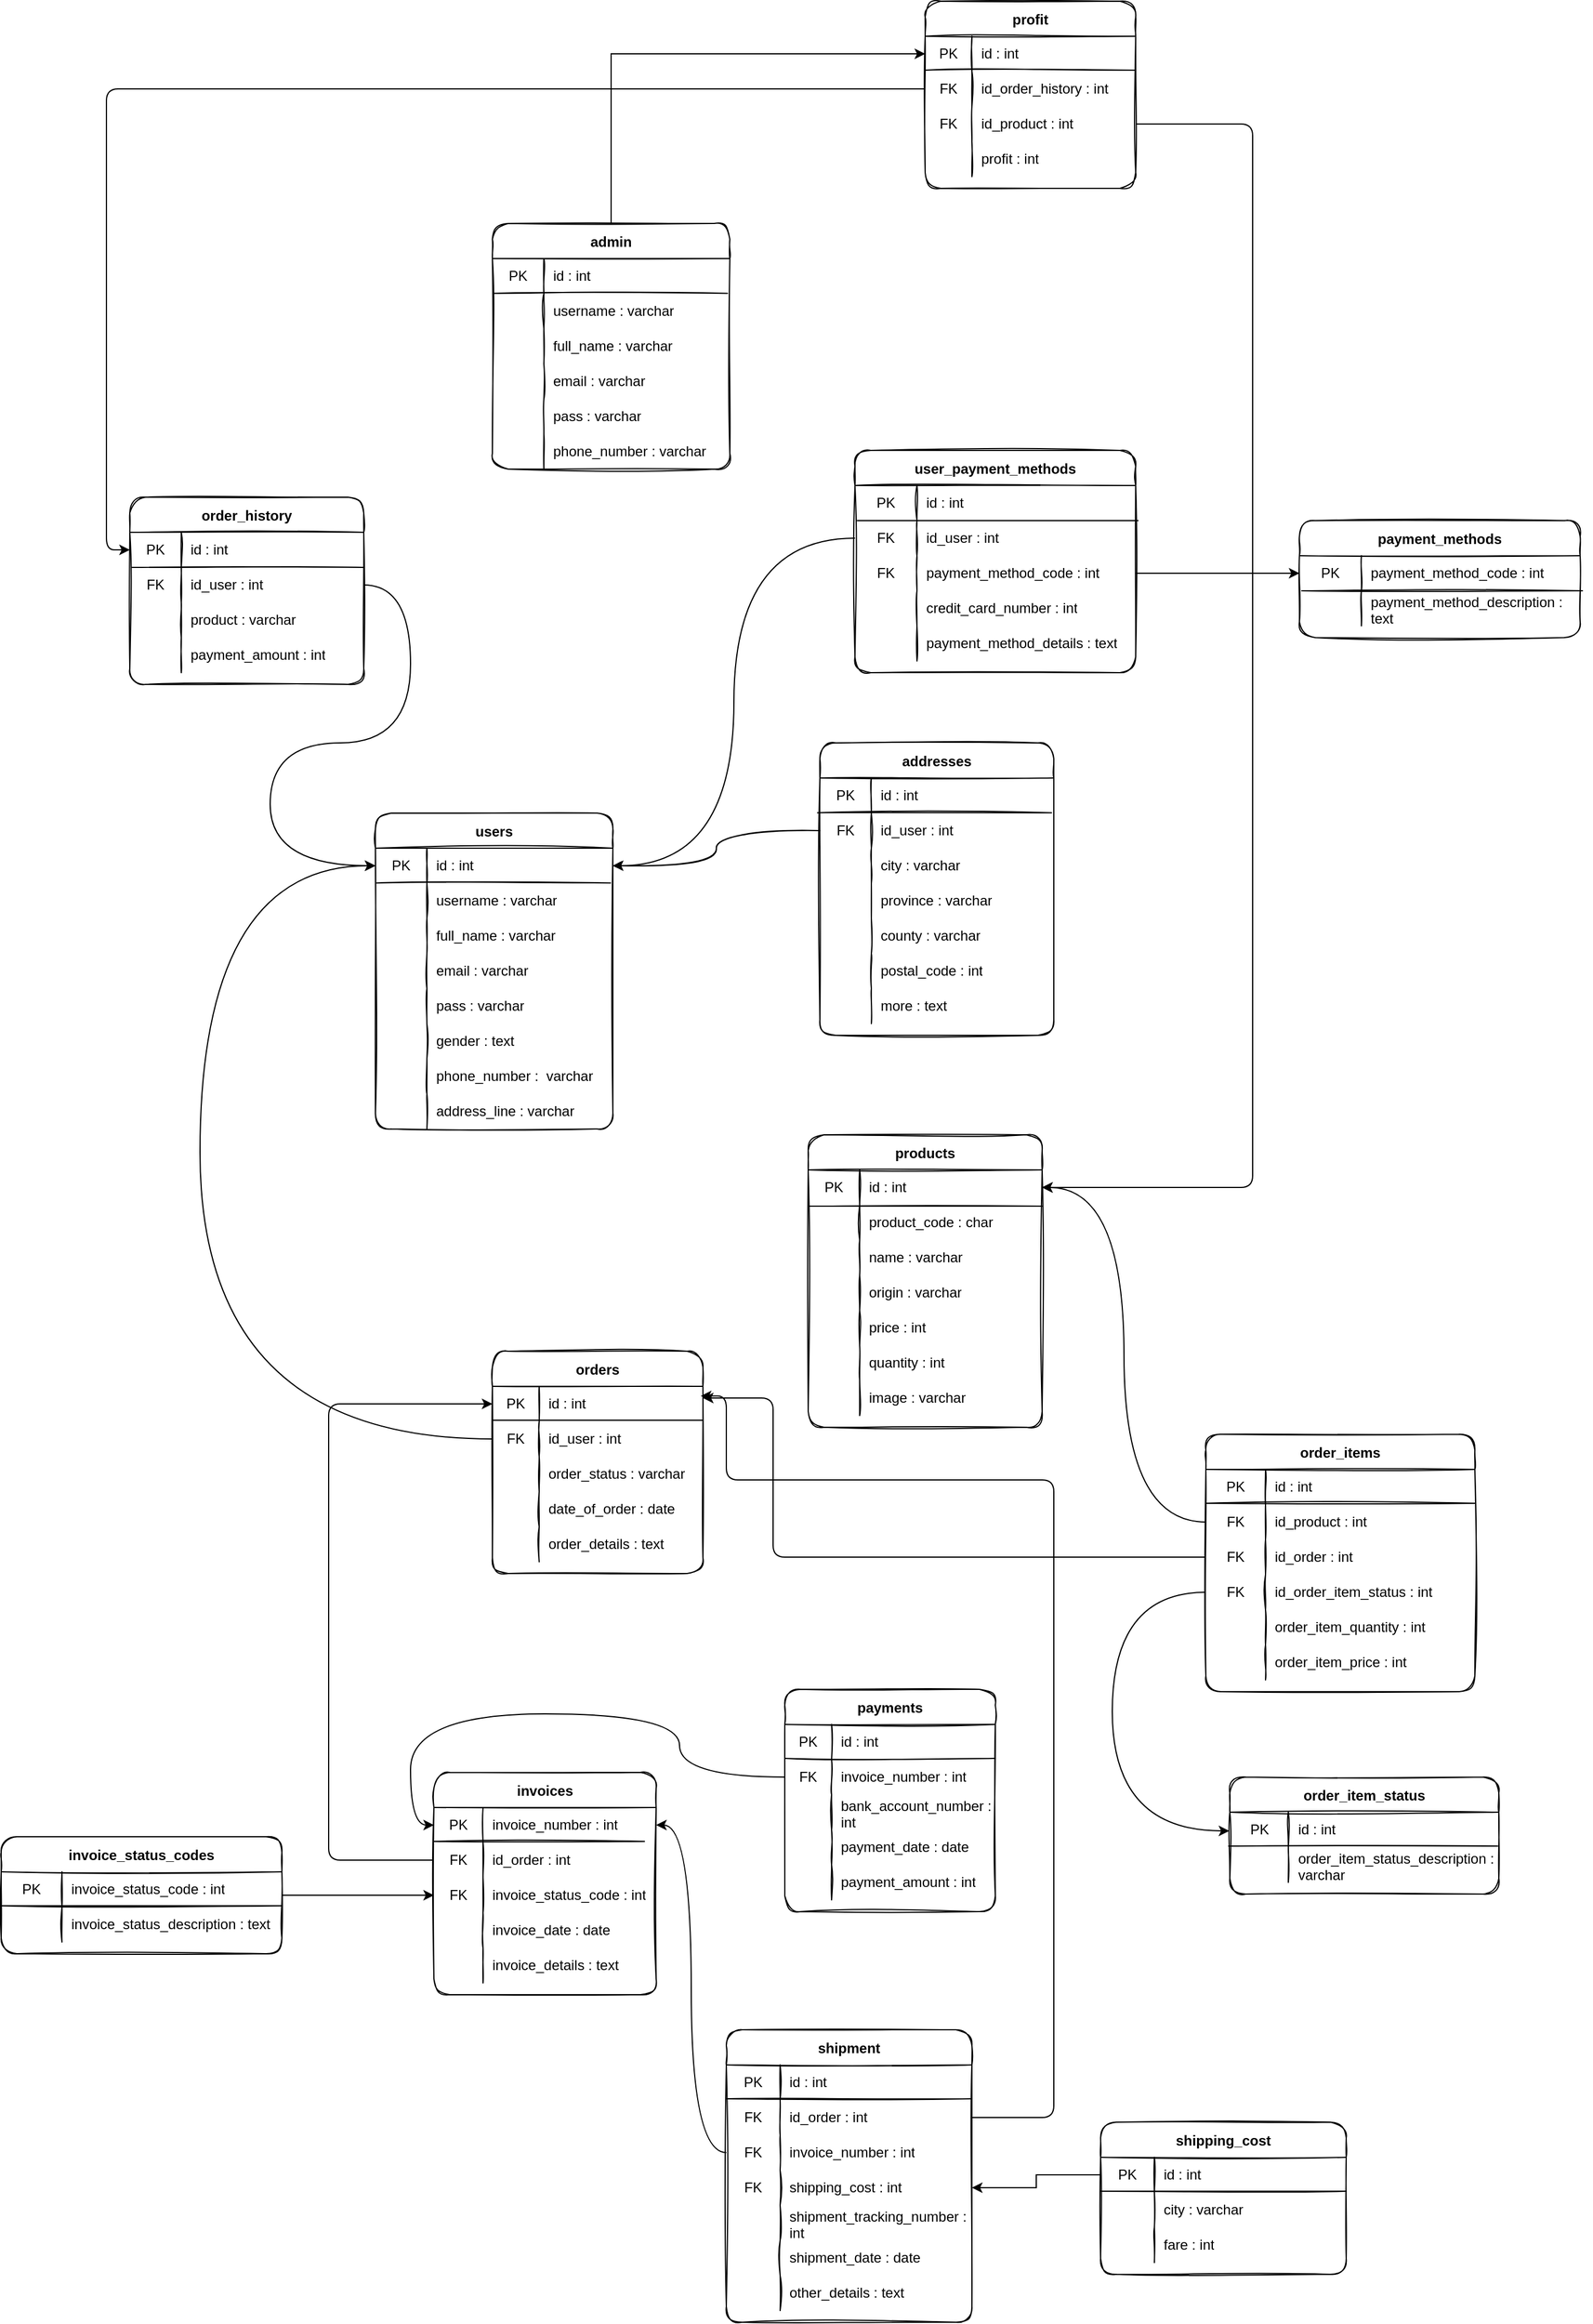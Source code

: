 <mxfile version="20.0.1" type="github">
  <diagram id="C5RBs43oDa-KdzZeNtuy" name="Page-1">
    <mxGraphModel dx="2064" dy="1865" grid="1" gridSize="10" guides="1" tooltips="1" connect="1" arrows="1" fold="1" page="1" pageScale="1" pageWidth="827" pageHeight="1169" math="0" shadow="0">
      <root>
        <mxCell id="WIyWlLk6GJQsqaUBKTNV-0" />
        <mxCell id="WIyWlLk6GJQsqaUBKTNV-1" parent="WIyWlLk6GJQsqaUBKTNV-0" />
        <mxCell id="zJZ0nXB3Jmozej-48PjN-151" value="order_history" style="shape=table;startSize=30;container=1;collapsible=0;childLayout=tableLayout;fixedRows=1;rowLines=0;fontStyle=1;rounded=1;sketch=1;" parent="WIyWlLk6GJQsqaUBKTNV-1" vertex="1">
          <mxGeometry x="-140" y="-590" width="200" height="160" as="geometry" />
        </mxCell>
        <mxCell id="zJZ0nXB3Jmozej-48PjN-152" value="" style="shape=tableRow;horizontal=0;startSize=0;swimlaneHead=0;swimlaneBody=0;top=0;left=0;bottom=0;right=0;collapsible=0;dropTarget=0;fillColor=none;points=[[0,0.5],[1,0.5]];portConstraint=eastwest;rounded=1;sketch=1;" parent="zJZ0nXB3Jmozej-48PjN-151" vertex="1">
          <mxGeometry y="30" width="200" height="30" as="geometry" />
        </mxCell>
        <mxCell id="zJZ0nXB3Jmozej-48PjN-153" value="PK" style="shape=partialRectangle;html=1;whiteSpace=wrap;connectable=0;fillColor=none;top=0;left=0;bottom=0;right=0;overflow=hidden;pointerEvents=1;rounded=1;sketch=1;" parent="zJZ0nXB3Jmozej-48PjN-152" vertex="1">
          <mxGeometry width="44" height="30" as="geometry">
            <mxRectangle width="44" height="30" as="alternateBounds" />
          </mxGeometry>
        </mxCell>
        <mxCell id="zJZ0nXB3Jmozej-48PjN-154" value="id : int" style="shape=partialRectangle;html=1;whiteSpace=wrap;connectable=0;fillColor=none;top=0;left=0;bottom=0;right=0;align=left;spacingLeft=6;overflow=hidden;rounded=1;sketch=1;" parent="zJZ0nXB3Jmozej-48PjN-152" vertex="1">
          <mxGeometry x="44" width="156" height="30" as="geometry">
            <mxRectangle width="156" height="30" as="alternateBounds" />
          </mxGeometry>
        </mxCell>
        <mxCell id="PYEjz_pUyJ1691KLJfbE-84" value="" style="shape=tableRow;horizontal=0;startSize=0;swimlaneHead=0;swimlaneBody=0;top=0;left=0;bottom=0;right=0;collapsible=0;dropTarget=0;fillColor=none;points=[[0,0.5],[1,0.5]];portConstraint=eastwest;rounded=1;sketch=1;" vertex="1" parent="zJZ0nXB3Jmozej-48PjN-151">
          <mxGeometry y="60" width="200" height="30" as="geometry" />
        </mxCell>
        <mxCell id="PYEjz_pUyJ1691KLJfbE-85" value="FK" style="shape=partialRectangle;html=1;whiteSpace=wrap;connectable=0;fillColor=none;top=0;left=0;bottom=0;right=0;overflow=hidden;rounded=1;sketch=1;" vertex="1" parent="PYEjz_pUyJ1691KLJfbE-84">
          <mxGeometry width="44" height="30" as="geometry">
            <mxRectangle width="44" height="30" as="alternateBounds" />
          </mxGeometry>
        </mxCell>
        <mxCell id="PYEjz_pUyJ1691KLJfbE-86" value="id_user : int" style="shape=partialRectangle;html=1;whiteSpace=wrap;connectable=0;fillColor=none;top=0;left=0;bottom=0;right=0;align=left;spacingLeft=6;overflow=hidden;rounded=1;sketch=1;" vertex="1" parent="PYEjz_pUyJ1691KLJfbE-84">
          <mxGeometry x="44" width="156" height="30" as="geometry">
            <mxRectangle width="156" height="30" as="alternateBounds" />
          </mxGeometry>
        </mxCell>
        <mxCell id="zJZ0nXB3Jmozej-48PjN-155" value="" style="shape=tableRow;horizontal=0;startSize=0;swimlaneHead=0;swimlaneBody=0;top=0;left=0;bottom=0;right=0;collapsible=0;dropTarget=0;fillColor=none;points=[[0,0.5],[1,0.5]];portConstraint=eastwest;rounded=1;sketch=1;" parent="zJZ0nXB3Jmozej-48PjN-151" vertex="1">
          <mxGeometry y="90" width="200" height="30" as="geometry" />
        </mxCell>
        <mxCell id="zJZ0nXB3Jmozej-48PjN-156" value="" style="shape=partialRectangle;html=1;whiteSpace=wrap;connectable=0;fillColor=none;top=0;left=0;bottom=0;right=0;overflow=hidden;rounded=1;sketch=1;" parent="zJZ0nXB3Jmozej-48PjN-155" vertex="1">
          <mxGeometry width="44" height="30" as="geometry">
            <mxRectangle width="44" height="30" as="alternateBounds" />
          </mxGeometry>
        </mxCell>
        <mxCell id="zJZ0nXB3Jmozej-48PjN-157" value="product : varchar" style="shape=partialRectangle;html=1;whiteSpace=wrap;connectable=0;fillColor=none;top=0;left=0;bottom=0;right=0;align=left;spacingLeft=6;overflow=hidden;rounded=1;sketch=1;" parent="zJZ0nXB3Jmozej-48PjN-155" vertex="1">
          <mxGeometry x="44" width="156" height="30" as="geometry">
            <mxRectangle width="156" height="30" as="alternateBounds" />
          </mxGeometry>
        </mxCell>
        <mxCell id="zJZ0nXB3Jmozej-48PjN-173" value="" style="shape=tableRow;horizontal=0;startSize=0;swimlaneHead=0;swimlaneBody=0;top=0;left=0;bottom=0;right=0;collapsible=0;dropTarget=0;fillColor=none;points=[[0,0.5],[1,0.5]];portConstraint=eastwest;rounded=1;sketch=1;" parent="zJZ0nXB3Jmozej-48PjN-151" vertex="1">
          <mxGeometry y="120" width="200" height="30" as="geometry" />
        </mxCell>
        <mxCell id="zJZ0nXB3Jmozej-48PjN-174" value="" style="shape=partialRectangle;html=1;whiteSpace=wrap;connectable=0;fillColor=none;top=0;left=0;bottom=0;right=0;overflow=hidden;rounded=1;sketch=1;" parent="zJZ0nXB3Jmozej-48PjN-173" vertex="1">
          <mxGeometry width="44" height="30" as="geometry">
            <mxRectangle width="44" height="30" as="alternateBounds" />
          </mxGeometry>
        </mxCell>
        <mxCell id="zJZ0nXB3Jmozej-48PjN-175" value="payment_amount : int" style="shape=partialRectangle;html=1;whiteSpace=wrap;connectable=0;fillColor=none;top=0;left=0;bottom=0;right=0;align=left;spacingLeft=6;overflow=hidden;rounded=1;sketch=1;" parent="zJZ0nXB3Jmozej-48PjN-173" vertex="1">
          <mxGeometry x="44" width="156" height="30" as="geometry">
            <mxRectangle width="156" height="30" as="alternateBounds" />
          </mxGeometry>
        </mxCell>
        <mxCell id="zJZ0nXB3Jmozej-48PjN-224" value="addresses" style="shape=table;startSize=30;container=1;collapsible=0;childLayout=tableLayout;fixedRows=1;rowLines=0;fontStyle=1;rounded=1;sketch=1;" parent="WIyWlLk6GJQsqaUBKTNV-1" vertex="1">
          <mxGeometry x="450" y="-380" width="200" height="250" as="geometry" />
        </mxCell>
        <mxCell id="zJZ0nXB3Jmozej-48PjN-225" value="" style="shape=tableRow;horizontal=0;startSize=0;swimlaneHead=0;swimlaneBody=0;top=0;left=0;bottom=0;right=0;collapsible=0;dropTarget=0;fillColor=none;points=[[0,0.5],[1,0.5]];portConstraint=eastwest;rounded=1;sketch=1;" parent="zJZ0nXB3Jmozej-48PjN-224" vertex="1">
          <mxGeometry y="30" width="200" height="30" as="geometry" />
        </mxCell>
        <mxCell id="zJZ0nXB3Jmozej-48PjN-226" value="PK" style="shape=partialRectangle;html=1;whiteSpace=wrap;connectable=0;fillColor=none;top=0;left=0;bottom=0;right=0;overflow=hidden;pointerEvents=1;rounded=1;sketch=1;" parent="zJZ0nXB3Jmozej-48PjN-225" vertex="1">
          <mxGeometry width="44" height="30" as="geometry">
            <mxRectangle width="44" height="30" as="alternateBounds" />
          </mxGeometry>
        </mxCell>
        <mxCell id="zJZ0nXB3Jmozej-48PjN-227" value="id : int" style="shape=partialRectangle;html=1;whiteSpace=wrap;connectable=0;fillColor=none;top=0;left=0;bottom=0;right=0;align=left;spacingLeft=6;overflow=hidden;rounded=1;sketch=1;" parent="zJZ0nXB3Jmozej-48PjN-225" vertex="1">
          <mxGeometry x="44" width="156" height="30" as="geometry">
            <mxRectangle width="156" height="30" as="alternateBounds" />
          </mxGeometry>
        </mxCell>
        <mxCell id="zJZ0nXB3Jmozej-48PjN-231" value="" style="shape=tableRow;horizontal=0;startSize=0;swimlaneHead=0;swimlaneBody=0;top=0;left=0;bottom=0;right=0;collapsible=0;dropTarget=0;fillColor=none;points=[[0,0.5],[1,0.5]];portConstraint=eastwest;rounded=1;sketch=1;" parent="zJZ0nXB3Jmozej-48PjN-224" vertex="1">
          <mxGeometry y="60" width="200" height="30" as="geometry" />
        </mxCell>
        <mxCell id="zJZ0nXB3Jmozej-48PjN-232" value="FK" style="shape=partialRectangle;html=1;whiteSpace=wrap;connectable=0;fillColor=none;top=0;left=0;bottom=0;right=0;overflow=hidden;rounded=1;sketch=1;" parent="zJZ0nXB3Jmozej-48PjN-231" vertex="1">
          <mxGeometry width="44" height="30" as="geometry">
            <mxRectangle width="44" height="30" as="alternateBounds" />
          </mxGeometry>
        </mxCell>
        <mxCell id="zJZ0nXB3Jmozej-48PjN-233" value="id_user : int" style="shape=partialRectangle;html=1;whiteSpace=wrap;connectable=0;fillColor=none;top=0;left=0;bottom=0;right=0;align=left;spacingLeft=6;overflow=hidden;rounded=1;sketch=1;" parent="zJZ0nXB3Jmozej-48PjN-231" vertex="1">
          <mxGeometry x="44" width="156" height="30" as="geometry">
            <mxRectangle width="156" height="30" as="alternateBounds" />
          </mxGeometry>
        </mxCell>
        <mxCell id="zJZ0nXB3Jmozej-48PjN-234" value="" style="shape=tableRow;horizontal=0;startSize=0;swimlaneHead=0;swimlaneBody=0;top=0;left=0;bottom=0;right=0;collapsible=0;dropTarget=0;fillColor=none;points=[[0,0.5],[1,0.5]];portConstraint=eastwest;rounded=1;sketch=1;" parent="zJZ0nXB3Jmozej-48PjN-224" vertex="1">
          <mxGeometry y="90" width="200" height="30" as="geometry" />
        </mxCell>
        <mxCell id="zJZ0nXB3Jmozej-48PjN-235" value="" style="shape=partialRectangle;html=1;whiteSpace=wrap;connectable=0;fillColor=none;top=0;left=0;bottom=0;right=0;overflow=hidden;rounded=1;sketch=1;" parent="zJZ0nXB3Jmozej-48PjN-234" vertex="1">
          <mxGeometry width="44" height="30" as="geometry">
            <mxRectangle width="44" height="30" as="alternateBounds" />
          </mxGeometry>
        </mxCell>
        <mxCell id="zJZ0nXB3Jmozej-48PjN-236" value="city : varchar" style="shape=partialRectangle;html=1;whiteSpace=wrap;connectable=0;fillColor=none;top=0;left=0;bottom=0;right=0;align=left;spacingLeft=6;overflow=hidden;rounded=1;sketch=1;" parent="zJZ0nXB3Jmozej-48PjN-234" vertex="1">
          <mxGeometry x="44" width="156" height="30" as="geometry">
            <mxRectangle width="156" height="30" as="alternateBounds" />
          </mxGeometry>
        </mxCell>
        <mxCell id="zJZ0nXB3Jmozej-48PjN-237" value="" style="shape=tableRow;horizontal=0;startSize=0;swimlaneHead=0;swimlaneBody=0;top=0;left=0;bottom=0;right=0;collapsible=0;dropTarget=0;fillColor=none;points=[[0,0.5],[1,0.5]];portConstraint=eastwest;rounded=1;sketch=1;" parent="zJZ0nXB3Jmozej-48PjN-224" vertex="1">
          <mxGeometry y="120" width="200" height="30" as="geometry" />
        </mxCell>
        <mxCell id="zJZ0nXB3Jmozej-48PjN-238" value="" style="shape=partialRectangle;html=1;whiteSpace=wrap;connectable=0;fillColor=none;top=0;left=0;bottom=0;right=0;overflow=hidden;rounded=1;sketch=1;" parent="zJZ0nXB3Jmozej-48PjN-237" vertex="1">
          <mxGeometry width="44" height="30" as="geometry">
            <mxRectangle width="44" height="30" as="alternateBounds" />
          </mxGeometry>
        </mxCell>
        <mxCell id="zJZ0nXB3Jmozej-48PjN-239" value="province : varchar" style="shape=partialRectangle;html=1;whiteSpace=wrap;connectable=0;fillColor=none;top=0;left=0;bottom=0;right=0;align=left;spacingLeft=6;overflow=hidden;rounded=1;sketch=1;" parent="zJZ0nXB3Jmozej-48PjN-237" vertex="1">
          <mxGeometry x="44" width="156" height="30" as="geometry">
            <mxRectangle width="156" height="30" as="alternateBounds" />
          </mxGeometry>
        </mxCell>
        <mxCell id="zJZ0nXB3Jmozej-48PjN-240" value="" style="shape=tableRow;horizontal=0;startSize=0;swimlaneHead=0;swimlaneBody=0;top=0;left=0;bottom=0;right=0;collapsible=0;dropTarget=0;fillColor=none;points=[[0,0.5],[1,0.5]];portConstraint=eastwest;rounded=1;sketch=1;" parent="zJZ0nXB3Jmozej-48PjN-224" vertex="1">
          <mxGeometry y="150" width="200" height="30" as="geometry" />
        </mxCell>
        <mxCell id="zJZ0nXB3Jmozej-48PjN-241" value="" style="shape=partialRectangle;html=1;whiteSpace=wrap;connectable=0;fillColor=none;top=0;left=0;bottom=0;right=0;overflow=hidden;rounded=1;sketch=1;" parent="zJZ0nXB3Jmozej-48PjN-240" vertex="1">
          <mxGeometry width="44" height="30" as="geometry">
            <mxRectangle width="44" height="30" as="alternateBounds" />
          </mxGeometry>
        </mxCell>
        <mxCell id="zJZ0nXB3Jmozej-48PjN-242" value="county : varchar" style="shape=partialRectangle;html=1;whiteSpace=wrap;connectable=0;fillColor=none;top=0;left=0;bottom=0;right=0;align=left;spacingLeft=6;overflow=hidden;rounded=1;sketch=1;" parent="zJZ0nXB3Jmozej-48PjN-240" vertex="1">
          <mxGeometry x="44" width="156" height="30" as="geometry">
            <mxRectangle width="156" height="30" as="alternateBounds" />
          </mxGeometry>
        </mxCell>
        <mxCell id="zJZ0nXB3Jmozej-48PjN-243" value="" style="shape=tableRow;horizontal=0;startSize=0;swimlaneHead=0;swimlaneBody=0;top=0;left=0;bottom=0;right=0;collapsible=0;dropTarget=0;fillColor=none;points=[[0,0.5],[1,0.5]];portConstraint=eastwest;rounded=1;sketch=1;" parent="zJZ0nXB3Jmozej-48PjN-224" vertex="1">
          <mxGeometry y="180" width="200" height="30" as="geometry" />
        </mxCell>
        <mxCell id="zJZ0nXB3Jmozej-48PjN-244" value="" style="shape=partialRectangle;html=1;whiteSpace=wrap;connectable=0;fillColor=none;top=0;left=0;bottom=0;right=0;overflow=hidden;rounded=1;sketch=1;" parent="zJZ0nXB3Jmozej-48PjN-243" vertex="1">
          <mxGeometry width="44" height="30" as="geometry">
            <mxRectangle width="44" height="30" as="alternateBounds" />
          </mxGeometry>
        </mxCell>
        <mxCell id="zJZ0nXB3Jmozej-48PjN-245" value="postal_code : int" style="shape=partialRectangle;html=1;whiteSpace=wrap;connectable=0;fillColor=none;top=0;left=0;bottom=0;right=0;align=left;spacingLeft=6;overflow=hidden;rounded=1;sketch=1;" parent="zJZ0nXB3Jmozej-48PjN-243" vertex="1">
          <mxGeometry x="44" width="156" height="30" as="geometry">
            <mxRectangle width="156" height="30" as="alternateBounds" />
          </mxGeometry>
        </mxCell>
        <mxCell id="zJZ0nXB3Jmozej-48PjN-252" value="" style="shape=tableRow;horizontal=0;startSize=0;swimlaneHead=0;swimlaneBody=0;top=0;left=0;bottom=0;right=0;collapsible=0;dropTarget=0;fillColor=none;points=[[0,0.5],[1,0.5]];portConstraint=eastwest;rounded=1;sketch=1;" parent="zJZ0nXB3Jmozej-48PjN-224" vertex="1">
          <mxGeometry y="210" width="200" height="30" as="geometry" />
        </mxCell>
        <mxCell id="zJZ0nXB3Jmozej-48PjN-253" value="" style="shape=partialRectangle;html=1;whiteSpace=wrap;connectable=0;fillColor=none;top=0;left=0;bottom=0;right=0;overflow=hidden;rounded=1;sketch=1;" parent="zJZ0nXB3Jmozej-48PjN-252" vertex="1">
          <mxGeometry width="44" height="30" as="geometry">
            <mxRectangle width="44" height="30" as="alternateBounds" />
          </mxGeometry>
        </mxCell>
        <mxCell id="zJZ0nXB3Jmozej-48PjN-254" value="more : text" style="shape=partialRectangle;html=1;whiteSpace=wrap;connectable=0;fillColor=none;top=0;left=0;bottom=0;right=0;align=left;spacingLeft=6;overflow=hidden;rounded=1;sketch=1;" parent="zJZ0nXB3Jmozej-48PjN-252" vertex="1">
          <mxGeometry x="44" width="156" height="30" as="geometry">
            <mxRectangle width="156" height="30" as="alternateBounds" />
          </mxGeometry>
        </mxCell>
        <mxCell id="zJZ0nXB3Jmozej-48PjN-125" value="" style="group;rounded=1;sketch=1;" parent="WIyWlLk6GJQsqaUBKTNV-1" vertex="1" connectable="0">
          <mxGeometry x="440" y="-45" width="200" height="250" as="geometry" />
        </mxCell>
        <mxCell id="zJZ0nXB3Jmozej-48PjN-10" value="products" style="shape=table;startSize=30;container=1;collapsible=0;childLayout=tableLayout;fixedRows=1;rowLines=0;fontStyle=1;rounded=1;sketch=1;" parent="zJZ0nXB3Jmozej-48PjN-125" vertex="1">
          <mxGeometry width="200" height="250" as="geometry" />
        </mxCell>
        <mxCell id="zJZ0nXB3Jmozej-48PjN-11" value="" style="shape=tableRow;horizontal=0;startSize=0;swimlaneHead=0;swimlaneBody=0;top=0;left=0;bottom=0;right=0;collapsible=0;dropTarget=0;fillColor=none;points=[[0,0.5],[1,0.5]];portConstraint=eastwest;rounded=1;sketch=1;" parent="zJZ0nXB3Jmozej-48PjN-10" vertex="1">
          <mxGeometry y="30" width="200" height="30" as="geometry" />
        </mxCell>
        <mxCell id="zJZ0nXB3Jmozej-48PjN-12" value="PK" style="shape=partialRectangle;html=1;whiteSpace=wrap;connectable=0;fillColor=none;top=0;left=0;bottom=0;right=0;overflow=hidden;pointerEvents=1;rounded=1;sketch=1;" parent="zJZ0nXB3Jmozej-48PjN-11" vertex="1">
          <mxGeometry width="44" height="30" as="geometry">
            <mxRectangle width="44" height="30" as="alternateBounds" />
          </mxGeometry>
        </mxCell>
        <mxCell id="zJZ0nXB3Jmozej-48PjN-13" value="id : int" style="shape=partialRectangle;html=1;whiteSpace=wrap;connectable=0;fillColor=none;top=0;left=0;bottom=0;right=0;align=left;spacingLeft=6;overflow=hidden;rounded=1;sketch=1;" parent="zJZ0nXB3Jmozej-48PjN-11" vertex="1">
          <mxGeometry x="44" width="156" height="30" as="geometry">
            <mxRectangle width="156" height="30" as="alternateBounds" />
          </mxGeometry>
        </mxCell>
        <mxCell id="zJZ0nXB3Jmozej-48PjN-14" value="" style="shape=tableRow;horizontal=0;startSize=0;swimlaneHead=0;swimlaneBody=0;top=0;left=0;bottom=0;right=0;collapsible=0;dropTarget=0;fillColor=none;points=[[0,0.5],[1,0.5]];portConstraint=eastwest;rounded=1;sketch=1;" parent="zJZ0nXB3Jmozej-48PjN-10" vertex="1">
          <mxGeometry y="60" width="200" height="30" as="geometry" />
        </mxCell>
        <mxCell id="zJZ0nXB3Jmozej-48PjN-15" value="" style="shape=partialRectangle;html=1;whiteSpace=wrap;connectable=0;fillColor=none;top=0;left=0;bottom=0;right=0;overflow=hidden;rounded=1;sketch=1;" parent="zJZ0nXB3Jmozej-48PjN-14" vertex="1">
          <mxGeometry width="44" height="30" as="geometry">
            <mxRectangle width="44" height="30" as="alternateBounds" />
          </mxGeometry>
        </mxCell>
        <mxCell id="zJZ0nXB3Jmozej-48PjN-16" value="product_code : char" style="shape=partialRectangle;html=1;whiteSpace=wrap;connectable=0;fillColor=none;top=0;left=0;bottom=0;right=0;align=left;spacingLeft=6;overflow=hidden;rounded=1;sketch=1;" parent="zJZ0nXB3Jmozej-48PjN-14" vertex="1">
          <mxGeometry x="44" width="156" height="30" as="geometry">
            <mxRectangle width="156" height="30" as="alternateBounds" />
          </mxGeometry>
        </mxCell>
        <mxCell id="zJZ0nXB3Jmozej-48PjN-17" value="" style="shape=tableRow;horizontal=0;startSize=0;swimlaneHead=0;swimlaneBody=0;top=0;left=0;bottom=0;right=0;collapsible=0;dropTarget=0;fillColor=none;points=[[0,0.5],[1,0.5]];portConstraint=eastwest;rounded=1;sketch=1;" parent="zJZ0nXB3Jmozej-48PjN-10" vertex="1">
          <mxGeometry y="90" width="200" height="30" as="geometry" />
        </mxCell>
        <mxCell id="zJZ0nXB3Jmozej-48PjN-18" value="" style="shape=partialRectangle;html=1;whiteSpace=wrap;connectable=0;fillColor=none;top=0;left=0;bottom=0;right=0;overflow=hidden;rounded=1;sketch=1;" parent="zJZ0nXB3Jmozej-48PjN-17" vertex="1">
          <mxGeometry width="44" height="30" as="geometry">
            <mxRectangle width="44" height="30" as="alternateBounds" />
          </mxGeometry>
        </mxCell>
        <mxCell id="zJZ0nXB3Jmozej-48PjN-19" value="name : varchar" style="shape=partialRectangle;html=1;whiteSpace=wrap;connectable=0;fillColor=none;top=0;left=0;bottom=0;right=0;align=left;spacingLeft=6;overflow=hidden;rounded=1;sketch=1;" parent="zJZ0nXB3Jmozej-48PjN-17" vertex="1">
          <mxGeometry x="44" width="156" height="30" as="geometry">
            <mxRectangle width="156" height="30" as="alternateBounds" />
          </mxGeometry>
        </mxCell>
        <mxCell id="zJZ0nXB3Jmozej-48PjN-33" value="" style="shape=tableRow;horizontal=0;startSize=0;swimlaneHead=0;swimlaneBody=0;top=0;left=0;bottom=0;right=0;collapsible=0;dropTarget=0;fillColor=none;points=[[0,0.5],[1,0.5]];portConstraint=eastwest;rounded=1;sketch=1;" parent="zJZ0nXB3Jmozej-48PjN-10" vertex="1">
          <mxGeometry y="120" width="200" height="30" as="geometry" />
        </mxCell>
        <mxCell id="zJZ0nXB3Jmozej-48PjN-34" value="" style="shape=partialRectangle;html=1;whiteSpace=wrap;connectable=0;fillColor=none;top=0;left=0;bottom=0;right=0;overflow=hidden;rounded=1;sketch=1;" parent="zJZ0nXB3Jmozej-48PjN-33" vertex="1">
          <mxGeometry width="44" height="30" as="geometry">
            <mxRectangle width="44" height="30" as="alternateBounds" />
          </mxGeometry>
        </mxCell>
        <mxCell id="zJZ0nXB3Jmozej-48PjN-35" value="origin : varchar" style="shape=partialRectangle;html=1;whiteSpace=wrap;connectable=0;fillColor=none;top=0;left=0;bottom=0;right=0;align=left;spacingLeft=6;overflow=hidden;rounded=1;sketch=1;" parent="zJZ0nXB3Jmozej-48PjN-33" vertex="1">
          <mxGeometry x="44" width="156" height="30" as="geometry">
            <mxRectangle width="156" height="30" as="alternateBounds" />
          </mxGeometry>
        </mxCell>
        <mxCell id="zJZ0nXB3Jmozej-48PjN-36" value="" style="shape=tableRow;horizontal=0;startSize=0;swimlaneHead=0;swimlaneBody=0;top=0;left=0;bottom=0;right=0;collapsible=0;dropTarget=0;fillColor=none;points=[[0,0.5],[1,0.5]];portConstraint=eastwest;rounded=1;sketch=1;" parent="zJZ0nXB3Jmozej-48PjN-10" vertex="1">
          <mxGeometry y="150" width="200" height="30" as="geometry" />
        </mxCell>
        <mxCell id="zJZ0nXB3Jmozej-48PjN-37" value="" style="shape=partialRectangle;html=1;whiteSpace=wrap;connectable=0;fillColor=none;top=0;left=0;bottom=0;right=0;overflow=hidden;rounded=1;sketch=1;" parent="zJZ0nXB3Jmozej-48PjN-36" vertex="1">
          <mxGeometry width="44" height="30" as="geometry">
            <mxRectangle width="44" height="30" as="alternateBounds" />
          </mxGeometry>
        </mxCell>
        <mxCell id="zJZ0nXB3Jmozej-48PjN-38" value="price : int" style="shape=partialRectangle;html=1;whiteSpace=wrap;connectable=0;fillColor=none;top=0;left=0;bottom=0;right=0;align=left;spacingLeft=6;overflow=hidden;rounded=1;sketch=1;" parent="zJZ0nXB3Jmozej-48PjN-36" vertex="1">
          <mxGeometry x="44" width="156" height="30" as="geometry">
            <mxRectangle width="156" height="30" as="alternateBounds" />
          </mxGeometry>
        </mxCell>
        <mxCell id="zJZ0nXB3Jmozej-48PjN-39" value="" style="shape=tableRow;horizontal=0;startSize=0;swimlaneHead=0;swimlaneBody=0;top=0;left=0;bottom=0;right=0;collapsible=0;dropTarget=0;fillColor=none;points=[[0,0.5],[1,0.5]];portConstraint=eastwest;rounded=1;sketch=1;" parent="zJZ0nXB3Jmozej-48PjN-10" vertex="1">
          <mxGeometry y="180" width="200" height="30" as="geometry" />
        </mxCell>
        <mxCell id="zJZ0nXB3Jmozej-48PjN-40" value="" style="shape=partialRectangle;html=1;whiteSpace=wrap;connectable=0;fillColor=none;top=0;left=0;bottom=0;right=0;overflow=hidden;rounded=1;sketch=1;" parent="zJZ0nXB3Jmozej-48PjN-39" vertex="1">
          <mxGeometry width="44" height="30" as="geometry">
            <mxRectangle width="44" height="30" as="alternateBounds" />
          </mxGeometry>
        </mxCell>
        <mxCell id="zJZ0nXB3Jmozej-48PjN-41" value="quantity : int" style="shape=partialRectangle;html=1;whiteSpace=wrap;connectable=0;fillColor=none;top=0;left=0;bottom=0;right=0;align=left;spacingLeft=6;overflow=hidden;rounded=1;sketch=1;" parent="zJZ0nXB3Jmozej-48PjN-39" vertex="1">
          <mxGeometry x="44" width="156" height="30" as="geometry">
            <mxRectangle width="156" height="30" as="alternateBounds" />
          </mxGeometry>
        </mxCell>
        <mxCell id="zJZ0nXB3Jmozej-48PjN-42" value="" style="shape=tableRow;horizontal=0;startSize=0;swimlaneHead=0;swimlaneBody=0;top=0;left=0;bottom=0;right=0;collapsible=0;dropTarget=0;fillColor=none;points=[[0,0.5],[1,0.5]];portConstraint=eastwest;rounded=1;sketch=1;" parent="zJZ0nXB3Jmozej-48PjN-10" vertex="1">
          <mxGeometry y="210" width="200" height="30" as="geometry" />
        </mxCell>
        <mxCell id="zJZ0nXB3Jmozej-48PjN-43" value="" style="shape=partialRectangle;html=1;whiteSpace=wrap;connectable=0;fillColor=none;top=0;left=0;bottom=0;right=0;overflow=hidden;rounded=1;sketch=1;" parent="zJZ0nXB3Jmozej-48PjN-42" vertex="1">
          <mxGeometry width="44" height="30" as="geometry">
            <mxRectangle width="44" height="30" as="alternateBounds" />
          </mxGeometry>
        </mxCell>
        <mxCell id="zJZ0nXB3Jmozej-48PjN-44" value="image : varchar" style="shape=partialRectangle;html=1;whiteSpace=wrap;connectable=0;fillColor=none;top=0;left=0;bottom=0;right=0;align=left;spacingLeft=6;overflow=hidden;rounded=1;sketch=1;" parent="zJZ0nXB3Jmozej-48PjN-42" vertex="1">
          <mxGeometry x="44" width="156" height="30" as="geometry">
            <mxRectangle width="156" height="30" as="alternateBounds" />
          </mxGeometry>
        </mxCell>
        <mxCell id="zJZ0nXB3Jmozej-48PjN-121" value="" style="line;strokeWidth=1;html=1;rounded=1;sketch=1;" parent="zJZ0nXB3Jmozej-48PjN-125" vertex="1">
          <mxGeometry y="56" width="200" height="10" as="geometry" />
        </mxCell>
        <mxCell id="zJZ0nXB3Jmozej-48PjN-293" value="" style="group;rounded=1;sketch=1;" parent="WIyWlLk6GJQsqaUBKTNV-1" vertex="1" connectable="0">
          <mxGeometry x="70" y="-320" width="203" height="240" as="geometry" />
        </mxCell>
        <mxCell id="zJZ0nXB3Jmozej-48PjN-0" value="users" style="shape=table;startSize=30;container=1;collapsible=0;childLayout=tableLayout;fixedRows=1;rowLines=0;fontStyle=1;rounded=1;sketch=1;" parent="zJZ0nXB3Jmozej-48PjN-293" vertex="1">
          <mxGeometry width="203" height="270" as="geometry" />
        </mxCell>
        <mxCell id="zJZ0nXB3Jmozej-48PjN-1" value="" style="shape=tableRow;horizontal=0;startSize=0;swimlaneHead=0;swimlaneBody=0;top=0;left=0;bottom=0;right=0;collapsible=0;dropTarget=0;fillColor=none;points=[[0,0.5],[1,0.5]];portConstraint=eastwest;rounded=1;sketch=1;" parent="zJZ0nXB3Jmozej-48PjN-0" vertex="1">
          <mxGeometry y="30" width="203" height="30" as="geometry" />
        </mxCell>
        <mxCell id="zJZ0nXB3Jmozej-48PjN-2" value="PK" style="shape=partialRectangle;html=1;whiteSpace=wrap;connectable=0;fillColor=none;top=0;left=0;bottom=0;right=0;overflow=hidden;pointerEvents=1;rounded=1;sketch=1;" parent="zJZ0nXB3Jmozej-48PjN-1" vertex="1">
          <mxGeometry width="44" height="30" as="geometry">
            <mxRectangle width="44" height="30" as="alternateBounds" />
          </mxGeometry>
        </mxCell>
        <mxCell id="zJZ0nXB3Jmozej-48PjN-3" value="id : int" style="shape=partialRectangle;html=1;whiteSpace=wrap;connectable=0;fillColor=none;top=0;left=0;bottom=0;right=0;align=left;spacingLeft=6;overflow=hidden;rounded=1;sketch=1;" parent="zJZ0nXB3Jmozej-48PjN-1" vertex="1">
          <mxGeometry x="44" width="159" height="30" as="geometry">
            <mxRectangle width="159" height="30" as="alternateBounds" />
          </mxGeometry>
        </mxCell>
        <mxCell id="zJZ0nXB3Jmozej-48PjN-4" value="" style="shape=tableRow;horizontal=0;startSize=0;swimlaneHead=0;swimlaneBody=0;top=0;left=0;bottom=0;right=0;collapsible=0;dropTarget=0;fillColor=none;points=[[0,0.5],[1,0.5]];portConstraint=eastwest;rounded=1;sketch=1;" parent="zJZ0nXB3Jmozej-48PjN-0" vertex="1">
          <mxGeometry y="60" width="203" height="30" as="geometry" />
        </mxCell>
        <mxCell id="zJZ0nXB3Jmozej-48PjN-5" value="" style="shape=partialRectangle;html=1;whiteSpace=wrap;connectable=0;fillColor=none;top=0;left=0;bottom=0;right=0;overflow=hidden;rounded=1;sketch=1;" parent="zJZ0nXB3Jmozej-48PjN-4" vertex="1">
          <mxGeometry width="44" height="30" as="geometry">
            <mxRectangle width="44" height="30" as="alternateBounds" />
          </mxGeometry>
        </mxCell>
        <mxCell id="zJZ0nXB3Jmozej-48PjN-6" value="username : varchar" style="shape=partialRectangle;html=1;whiteSpace=wrap;connectable=0;fillColor=none;top=0;left=0;bottom=0;right=0;align=left;spacingLeft=6;overflow=hidden;rounded=1;sketch=1;" parent="zJZ0nXB3Jmozej-48PjN-4" vertex="1">
          <mxGeometry x="44" width="159" height="30" as="geometry">
            <mxRectangle width="159" height="30" as="alternateBounds" />
          </mxGeometry>
        </mxCell>
        <mxCell id="zJZ0nXB3Jmozej-48PjN-441" value="" style="shape=tableRow;horizontal=0;startSize=0;swimlaneHead=0;swimlaneBody=0;top=0;left=0;bottom=0;right=0;collapsible=0;dropTarget=0;fillColor=none;points=[[0,0.5],[1,0.5]];portConstraint=eastwest;rounded=1;sketch=1;" parent="zJZ0nXB3Jmozej-48PjN-0" vertex="1">
          <mxGeometry y="90" width="203" height="30" as="geometry" />
        </mxCell>
        <mxCell id="zJZ0nXB3Jmozej-48PjN-442" value="" style="shape=partialRectangle;html=1;whiteSpace=wrap;connectable=0;fillColor=none;top=0;left=0;bottom=0;right=0;overflow=hidden;rounded=1;sketch=1;" parent="zJZ0nXB3Jmozej-48PjN-441" vertex="1">
          <mxGeometry width="44" height="30" as="geometry">
            <mxRectangle width="44" height="30" as="alternateBounds" />
          </mxGeometry>
        </mxCell>
        <mxCell id="zJZ0nXB3Jmozej-48PjN-443" value="full_name : varchar" style="shape=partialRectangle;html=1;whiteSpace=wrap;connectable=0;fillColor=none;top=0;left=0;bottom=0;right=0;align=left;spacingLeft=6;overflow=hidden;rounded=1;sketch=1;" parent="zJZ0nXB3Jmozej-48PjN-441" vertex="1">
          <mxGeometry x="44" width="159" height="30" as="geometry">
            <mxRectangle width="159" height="30" as="alternateBounds" />
          </mxGeometry>
        </mxCell>
        <mxCell id="zJZ0nXB3Jmozej-48PjN-7" value="" style="shape=tableRow;horizontal=0;startSize=0;swimlaneHead=0;swimlaneBody=0;top=0;left=0;bottom=0;right=0;collapsible=0;dropTarget=0;fillColor=none;points=[[0,0.5],[1,0.5]];portConstraint=eastwest;rounded=1;sketch=1;" parent="zJZ0nXB3Jmozej-48PjN-0" vertex="1">
          <mxGeometry y="120" width="203" height="30" as="geometry" />
        </mxCell>
        <mxCell id="zJZ0nXB3Jmozej-48PjN-8" value="" style="shape=partialRectangle;html=1;whiteSpace=wrap;connectable=0;fillColor=none;top=0;left=0;bottom=0;right=0;overflow=hidden;rounded=1;sketch=1;" parent="zJZ0nXB3Jmozej-48PjN-7" vertex="1">
          <mxGeometry width="44" height="30" as="geometry">
            <mxRectangle width="44" height="30" as="alternateBounds" />
          </mxGeometry>
        </mxCell>
        <mxCell id="zJZ0nXB3Jmozej-48PjN-9" value="&lt;span style=&quot;&quot;&gt;email :&amp;nbsp;&lt;/span&gt;varchar" style="shape=partialRectangle;html=1;whiteSpace=wrap;connectable=0;fillColor=none;top=0;left=0;bottom=0;right=0;align=left;spacingLeft=6;overflow=hidden;rounded=1;sketch=1;" parent="zJZ0nXB3Jmozej-48PjN-7" vertex="1">
          <mxGeometry x="44" width="159" height="30" as="geometry">
            <mxRectangle width="159" height="30" as="alternateBounds" />
          </mxGeometry>
        </mxCell>
        <mxCell id="zJZ0nXB3Jmozej-48PjN-27" value="" style="shape=tableRow;horizontal=0;startSize=0;swimlaneHead=0;swimlaneBody=0;top=0;left=0;bottom=0;right=0;collapsible=0;dropTarget=0;fillColor=none;points=[[0,0.5],[1,0.5]];portConstraint=eastwest;rounded=1;sketch=1;" parent="zJZ0nXB3Jmozej-48PjN-0" vertex="1">
          <mxGeometry y="150" width="203" height="30" as="geometry" />
        </mxCell>
        <mxCell id="zJZ0nXB3Jmozej-48PjN-28" value="" style="shape=partialRectangle;html=1;whiteSpace=wrap;connectable=0;fillColor=none;top=0;left=0;bottom=0;right=0;overflow=hidden;rounded=1;sketch=1;" parent="zJZ0nXB3Jmozej-48PjN-27" vertex="1">
          <mxGeometry width="44" height="30" as="geometry">
            <mxRectangle width="44" height="30" as="alternateBounds" />
          </mxGeometry>
        </mxCell>
        <mxCell id="zJZ0nXB3Jmozej-48PjN-29" value="pass : varchar" style="shape=partialRectangle;html=1;whiteSpace=wrap;connectable=0;fillColor=none;top=0;left=0;bottom=0;right=0;align=left;spacingLeft=6;overflow=hidden;rounded=1;sketch=1;" parent="zJZ0nXB3Jmozej-48PjN-27" vertex="1">
          <mxGeometry x="44" width="159" height="30" as="geometry">
            <mxRectangle width="159" height="30" as="alternateBounds" />
          </mxGeometry>
        </mxCell>
        <mxCell id="zJZ0nXB3Jmozej-48PjN-283" value="" style="shape=tableRow;horizontal=0;startSize=0;swimlaneHead=0;swimlaneBody=0;top=0;left=0;bottom=0;right=0;collapsible=0;dropTarget=0;fillColor=none;points=[[0,0.5],[1,0.5]];portConstraint=eastwest;rounded=1;sketch=1;" parent="zJZ0nXB3Jmozej-48PjN-0" vertex="1">
          <mxGeometry y="180" width="203" height="30" as="geometry" />
        </mxCell>
        <mxCell id="zJZ0nXB3Jmozej-48PjN-284" value="" style="shape=partialRectangle;html=1;whiteSpace=wrap;connectable=0;fillColor=none;top=0;left=0;bottom=0;right=0;overflow=hidden;rounded=1;sketch=1;" parent="zJZ0nXB3Jmozej-48PjN-283" vertex="1">
          <mxGeometry width="44" height="30" as="geometry">
            <mxRectangle width="44" height="30" as="alternateBounds" />
          </mxGeometry>
        </mxCell>
        <mxCell id="zJZ0nXB3Jmozej-48PjN-285" value="gender : text" style="shape=partialRectangle;html=1;whiteSpace=wrap;connectable=0;fillColor=none;top=0;left=0;bottom=0;right=0;align=left;spacingLeft=6;overflow=hidden;rounded=1;sketch=1;" parent="zJZ0nXB3Jmozej-48PjN-283" vertex="1">
          <mxGeometry x="44" width="159" height="30" as="geometry">
            <mxRectangle width="159" height="30" as="alternateBounds" />
          </mxGeometry>
        </mxCell>
        <mxCell id="zJZ0nXB3Jmozej-48PjN-286" value="" style="shape=tableRow;horizontal=0;startSize=0;swimlaneHead=0;swimlaneBody=0;top=0;left=0;bottom=0;right=0;collapsible=0;dropTarget=0;fillColor=none;points=[[0,0.5],[1,0.5]];portConstraint=eastwest;rounded=1;sketch=1;" parent="zJZ0nXB3Jmozej-48PjN-0" vertex="1">
          <mxGeometry y="210" width="203" height="30" as="geometry" />
        </mxCell>
        <mxCell id="zJZ0nXB3Jmozej-48PjN-287" value="" style="shape=partialRectangle;html=1;whiteSpace=wrap;connectable=0;fillColor=none;top=0;left=0;bottom=0;right=0;overflow=hidden;rounded=1;sketch=1;" parent="zJZ0nXB3Jmozej-48PjN-286" vertex="1">
          <mxGeometry width="44" height="30" as="geometry">
            <mxRectangle width="44" height="30" as="alternateBounds" />
          </mxGeometry>
        </mxCell>
        <mxCell id="zJZ0nXB3Jmozej-48PjN-288" value="phone_number :&amp;nbsp; varchar" style="shape=partialRectangle;html=1;whiteSpace=wrap;connectable=0;fillColor=none;top=0;left=0;bottom=0;right=0;align=left;spacingLeft=6;overflow=hidden;rounded=1;sketch=1;" parent="zJZ0nXB3Jmozej-48PjN-286" vertex="1">
          <mxGeometry x="44" width="159" height="30" as="geometry">
            <mxRectangle width="159" height="30" as="alternateBounds" />
          </mxGeometry>
        </mxCell>
        <mxCell id="zJZ0nXB3Jmozej-48PjN-289" value="" style="shape=tableRow;horizontal=0;startSize=0;swimlaneHead=0;swimlaneBody=0;top=0;left=0;bottom=0;right=0;collapsible=0;dropTarget=0;fillColor=none;points=[[0,0.5],[1,0.5]];portConstraint=eastwest;rounded=1;sketch=1;" parent="zJZ0nXB3Jmozej-48PjN-0" vertex="1">
          <mxGeometry y="240" width="203" height="30" as="geometry" />
        </mxCell>
        <mxCell id="zJZ0nXB3Jmozej-48PjN-290" value="" style="shape=partialRectangle;html=1;whiteSpace=wrap;connectable=0;fillColor=none;top=0;left=0;bottom=0;right=0;overflow=hidden;rounded=1;sketch=1;" parent="zJZ0nXB3Jmozej-48PjN-289" vertex="1">
          <mxGeometry width="44" height="30" as="geometry">
            <mxRectangle width="44" height="30" as="alternateBounds" />
          </mxGeometry>
        </mxCell>
        <mxCell id="zJZ0nXB3Jmozej-48PjN-291" value="address_line : varchar" style="shape=partialRectangle;html=1;whiteSpace=wrap;connectable=0;fillColor=none;top=0;left=0;bottom=0;right=0;align=left;spacingLeft=6;overflow=hidden;rounded=1;sketch=1;" parent="zJZ0nXB3Jmozej-48PjN-289" vertex="1">
          <mxGeometry x="44" width="159" height="30" as="geometry">
            <mxRectangle width="159" height="30" as="alternateBounds" />
          </mxGeometry>
        </mxCell>
        <mxCell id="zJZ0nXB3Jmozej-48PjN-117" value="" style="line;strokeWidth=1;html=1;rounded=1;sketch=1;" parent="zJZ0nXB3Jmozej-48PjN-293" vertex="1">
          <mxGeometry x="1" y="51.25" width="200" height="16.875" as="geometry" />
        </mxCell>
        <mxCell id="zJZ0nXB3Jmozej-48PjN-348" value="" style="line;strokeWidth=1;html=1;rounded=1;sketch=1;" parent="zJZ0nXB3Jmozej-48PjN-293" vertex="1">
          <mxGeometry x="378" y="-8.75" width="200" height="16.875" as="geometry" />
        </mxCell>
        <mxCell id="zJZ0nXB3Jmozej-48PjN-314" value="" style="group" parent="WIyWlLk6GJQsqaUBKTNV-1" vertex="1" connectable="0">
          <mxGeometry x="480" y="-630" width="240" height="190" as="geometry" />
        </mxCell>
        <mxCell id="zJZ0nXB3Jmozej-48PjN-297" value="user_payment_methods" style="shape=table;startSize=30;container=1;collapsible=0;childLayout=tableLayout;fixedRows=1;rowLines=0;fontStyle=1;rounded=1;sketch=1;" parent="zJZ0nXB3Jmozej-48PjN-314" vertex="1">
          <mxGeometry width="240" height="190" as="geometry" />
        </mxCell>
        <mxCell id="zJZ0nXB3Jmozej-48PjN-298" value="" style="shape=tableRow;horizontal=0;startSize=0;swimlaneHead=0;swimlaneBody=0;top=0;left=0;bottom=0;right=0;collapsible=0;dropTarget=0;fillColor=none;points=[[0,0.5],[1,0.5]];portConstraint=eastwest;rounded=1;sketch=1;" parent="zJZ0nXB3Jmozej-48PjN-297" vertex="1">
          <mxGeometry y="30" width="240" height="30" as="geometry" />
        </mxCell>
        <mxCell id="zJZ0nXB3Jmozej-48PjN-299" value="PK" style="shape=partialRectangle;html=1;whiteSpace=wrap;connectable=0;fillColor=none;top=0;left=0;bottom=0;right=0;overflow=hidden;pointerEvents=1;rounded=1;sketch=1;" parent="zJZ0nXB3Jmozej-48PjN-298" vertex="1">
          <mxGeometry width="53" height="30" as="geometry">
            <mxRectangle width="53" height="30" as="alternateBounds" />
          </mxGeometry>
        </mxCell>
        <mxCell id="zJZ0nXB3Jmozej-48PjN-300" value="id : int" style="shape=partialRectangle;html=1;whiteSpace=wrap;connectable=0;fillColor=none;top=0;left=0;bottom=0;right=0;align=left;spacingLeft=6;overflow=hidden;rounded=1;sketch=1;" parent="zJZ0nXB3Jmozej-48PjN-298" vertex="1">
          <mxGeometry x="53" width="187" height="30" as="geometry">
            <mxRectangle width="187" height="30" as="alternateBounds" />
          </mxGeometry>
        </mxCell>
        <mxCell id="zJZ0nXB3Jmozej-48PjN-301" value="" style="shape=tableRow;horizontal=0;startSize=0;swimlaneHead=0;swimlaneBody=0;top=0;left=0;bottom=0;right=0;collapsible=0;dropTarget=0;fillColor=none;points=[[0,0.5],[1,0.5]];portConstraint=eastwest;rounded=1;sketch=1;" parent="zJZ0nXB3Jmozej-48PjN-297" vertex="1">
          <mxGeometry y="60" width="240" height="30" as="geometry" />
        </mxCell>
        <mxCell id="zJZ0nXB3Jmozej-48PjN-302" value="FK" style="shape=partialRectangle;html=1;whiteSpace=wrap;connectable=0;fillColor=none;top=0;left=0;bottom=0;right=0;overflow=hidden;rounded=1;sketch=1;" parent="zJZ0nXB3Jmozej-48PjN-301" vertex="1">
          <mxGeometry width="53" height="30" as="geometry">
            <mxRectangle width="53" height="30" as="alternateBounds" />
          </mxGeometry>
        </mxCell>
        <mxCell id="zJZ0nXB3Jmozej-48PjN-303" value="id_user : int" style="shape=partialRectangle;html=1;whiteSpace=wrap;connectable=0;fillColor=none;top=0;left=0;bottom=0;right=0;align=left;spacingLeft=6;overflow=hidden;rounded=1;sketch=1;" parent="zJZ0nXB3Jmozej-48PjN-301" vertex="1">
          <mxGeometry x="53" width="187" height="30" as="geometry">
            <mxRectangle width="187" height="30" as="alternateBounds" />
          </mxGeometry>
        </mxCell>
        <mxCell id="zJZ0nXB3Jmozej-48PjN-304" value="" style="shape=tableRow;horizontal=0;startSize=0;swimlaneHead=0;swimlaneBody=0;top=0;left=0;bottom=0;right=0;collapsible=0;dropTarget=0;fillColor=none;points=[[0,0.5],[1,0.5]];portConstraint=eastwest;rounded=1;sketch=1;" parent="zJZ0nXB3Jmozej-48PjN-297" vertex="1">
          <mxGeometry y="90" width="240" height="30" as="geometry" />
        </mxCell>
        <mxCell id="zJZ0nXB3Jmozej-48PjN-305" value="FK" style="shape=partialRectangle;html=1;whiteSpace=wrap;connectable=0;fillColor=none;top=0;left=0;bottom=0;right=0;overflow=hidden;rounded=1;sketch=1;" parent="zJZ0nXB3Jmozej-48PjN-304" vertex="1">
          <mxGeometry width="53" height="30" as="geometry">
            <mxRectangle width="53" height="30" as="alternateBounds" />
          </mxGeometry>
        </mxCell>
        <mxCell id="zJZ0nXB3Jmozej-48PjN-306" value="payment_method_code : int" style="shape=partialRectangle;html=1;whiteSpace=wrap;connectable=0;fillColor=none;top=0;left=0;bottom=0;right=0;align=left;spacingLeft=6;overflow=hidden;rounded=1;sketch=1;" parent="zJZ0nXB3Jmozej-48PjN-304" vertex="1">
          <mxGeometry x="53" width="187" height="30" as="geometry">
            <mxRectangle width="187" height="30" as="alternateBounds" />
          </mxGeometry>
        </mxCell>
        <mxCell id="zJZ0nXB3Jmozej-48PjN-307" value="" style="shape=tableRow;horizontal=0;startSize=0;swimlaneHead=0;swimlaneBody=0;top=0;left=0;bottom=0;right=0;collapsible=0;dropTarget=0;fillColor=none;points=[[0,0.5],[1,0.5]];portConstraint=eastwest;rounded=1;sketch=1;" parent="zJZ0nXB3Jmozej-48PjN-297" vertex="1">
          <mxGeometry y="120" width="240" height="30" as="geometry" />
        </mxCell>
        <mxCell id="zJZ0nXB3Jmozej-48PjN-308" value="" style="shape=partialRectangle;html=1;whiteSpace=wrap;connectable=0;fillColor=none;top=0;left=0;bottom=0;right=0;overflow=hidden;rounded=1;sketch=1;" parent="zJZ0nXB3Jmozej-48PjN-307" vertex="1">
          <mxGeometry width="53" height="30" as="geometry">
            <mxRectangle width="53" height="30" as="alternateBounds" />
          </mxGeometry>
        </mxCell>
        <mxCell id="zJZ0nXB3Jmozej-48PjN-309" value="&lt;span style=&quot;&quot;&gt;credit_card_number : int&lt;/span&gt;" style="shape=partialRectangle;html=1;whiteSpace=wrap;connectable=0;fillColor=none;top=0;left=0;bottom=0;right=0;align=left;spacingLeft=6;overflow=hidden;rounded=1;sketch=1;" parent="zJZ0nXB3Jmozej-48PjN-307" vertex="1">
          <mxGeometry x="53" width="187" height="30" as="geometry">
            <mxRectangle width="187" height="30" as="alternateBounds" />
          </mxGeometry>
        </mxCell>
        <mxCell id="zJZ0nXB3Jmozej-48PjN-311" value="" style="shape=tableRow;horizontal=0;startSize=0;swimlaneHead=0;swimlaneBody=0;top=0;left=0;bottom=0;right=0;collapsible=0;dropTarget=0;fillColor=none;points=[[0,0.5],[1,0.5]];portConstraint=eastwest;rounded=1;sketch=1;" parent="zJZ0nXB3Jmozej-48PjN-297" vertex="1">
          <mxGeometry y="150" width="240" height="30" as="geometry" />
        </mxCell>
        <mxCell id="zJZ0nXB3Jmozej-48PjN-312" value="" style="shape=partialRectangle;html=1;whiteSpace=wrap;connectable=0;fillColor=none;top=0;left=0;bottom=0;right=0;overflow=hidden;rounded=1;sketch=1;" parent="zJZ0nXB3Jmozej-48PjN-311" vertex="1">
          <mxGeometry width="53" height="30" as="geometry">
            <mxRectangle width="53" height="30" as="alternateBounds" />
          </mxGeometry>
        </mxCell>
        <mxCell id="zJZ0nXB3Jmozej-48PjN-313" value="&lt;span style=&quot;&quot;&gt;payment_method_details : text&lt;/span&gt;" style="shape=partialRectangle;html=1;whiteSpace=wrap;connectable=0;fillColor=none;top=0;left=0;bottom=0;right=0;align=left;spacingLeft=6;overflow=hidden;rounded=1;sketch=1;" parent="zJZ0nXB3Jmozej-48PjN-311" vertex="1">
          <mxGeometry x="53" width="187" height="30" as="geometry">
            <mxRectangle width="187" height="30" as="alternateBounds" />
          </mxGeometry>
        </mxCell>
        <mxCell id="zJZ0nXB3Jmozej-48PjN-310" value="" style="line;strokeWidth=1;html=1;rounded=1;sketch=1;" parent="zJZ0nXB3Jmozej-48PjN-314" vertex="1">
          <mxGeometry x="2" y="55" width="240" height="10" as="geometry" />
        </mxCell>
        <mxCell id="zJZ0nXB3Jmozej-48PjN-45" value="payments" style="shape=table;startSize=30;container=1;collapsible=0;childLayout=tableLayout;fixedRows=1;rowLines=0;fontStyle=1;rounded=1;sketch=1;" parent="WIyWlLk6GJQsqaUBKTNV-1" vertex="1">
          <mxGeometry x="420" y="429" width="180" height="190" as="geometry" />
        </mxCell>
        <mxCell id="zJZ0nXB3Jmozej-48PjN-46" value="" style="shape=tableRow;horizontal=0;startSize=0;swimlaneHead=0;swimlaneBody=0;top=0;left=0;bottom=0;right=0;collapsible=0;dropTarget=0;fillColor=none;points=[[0,0.5],[1,0.5]];portConstraint=eastwest;rounded=1;sketch=1;" parent="zJZ0nXB3Jmozej-48PjN-45" vertex="1">
          <mxGeometry y="30" width="180" height="30" as="geometry" />
        </mxCell>
        <mxCell id="zJZ0nXB3Jmozej-48PjN-47" value="PK" style="shape=partialRectangle;html=1;whiteSpace=wrap;connectable=0;fillColor=none;top=0;left=0;bottom=0;right=0;overflow=hidden;pointerEvents=1;rounded=1;sketch=1;" parent="zJZ0nXB3Jmozej-48PjN-46" vertex="1">
          <mxGeometry width="40" height="30" as="geometry">
            <mxRectangle width="40" height="30" as="alternateBounds" />
          </mxGeometry>
        </mxCell>
        <mxCell id="zJZ0nXB3Jmozej-48PjN-48" value="id : int" style="shape=partialRectangle;html=1;whiteSpace=wrap;connectable=0;fillColor=none;top=0;left=0;bottom=0;right=0;align=left;spacingLeft=6;overflow=hidden;rounded=1;sketch=1;" parent="zJZ0nXB3Jmozej-48PjN-46" vertex="1">
          <mxGeometry x="40" width="140" height="30" as="geometry">
            <mxRectangle width="140" height="30" as="alternateBounds" />
          </mxGeometry>
        </mxCell>
        <mxCell id="zJZ0nXB3Jmozej-48PjN-49" value="" style="shape=tableRow;horizontal=0;startSize=0;swimlaneHead=0;swimlaneBody=0;top=0;left=0;bottom=0;right=0;collapsible=0;dropTarget=0;fillColor=none;points=[[0,0.5],[1,0.5]];portConstraint=eastwest;rounded=1;sketch=1;" parent="zJZ0nXB3Jmozej-48PjN-45" vertex="1">
          <mxGeometry y="60" width="180" height="30" as="geometry" />
        </mxCell>
        <mxCell id="zJZ0nXB3Jmozej-48PjN-50" value="FK" style="shape=partialRectangle;html=1;whiteSpace=wrap;connectable=0;fillColor=none;top=0;left=0;bottom=0;right=0;overflow=hidden;rounded=1;sketch=1;" parent="zJZ0nXB3Jmozej-48PjN-49" vertex="1">
          <mxGeometry width="40" height="30" as="geometry">
            <mxRectangle width="40" height="30" as="alternateBounds" />
          </mxGeometry>
        </mxCell>
        <mxCell id="zJZ0nXB3Jmozej-48PjN-51" value="invoice_number : int" style="shape=partialRectangle;html=1;whiteSpace=wrap;connectable=0;fillColor=none;top=0;left=0;bottom=0;right=0;align=left;spacingLeft=6;overflow=hidden;rounded=1;sketch=1;" parent="zJZ0nXB3Jmozej-48PjN-49" vertex="1">
          <mxGeometry x="40" width="140" height="30" as="geometry">
            <mxRectangle width="140" height="30" as="alternateBounds" />
          </mxGeometry>
        </mxCell>
        <mxCell id="zJZ0nXB3Jmozej-48PjN-52" value="" style="shape=tableRow;horizontal=0;startSize=0;swimlaneHead=0;swimlaneBody=0;top=0;left=0;bottom=0;right=0;collapsible=0;dropTarget=0;fillColor=none;points=[[0,0.5],[1,0.5]];portConstraint=eastwest;rounded=1;sketch=1;" parent="zJZ0nXB3Jmozej-48PjN-45" vertex="1">
          <mxGeometry y="90" width="180" height="30" as="geometry" />
        </mxCell>
        <mxCell id="zJZ0nXB3Jmozej-48PjN-53" value="" style="shape=partialRectangle;html=1;whiteSpace=wrap;connectable=0;fillColor=none;top=0;left=0;bottom=0;right=0;overflow=hidden;rounded=1;sketch=1;" parent="zJZ0nXB3Jmozej-48PjN-52" vertex="1">
          <mxGeometry width="40" height="30" as="geometry">
            <mxRectangle width="40" height="30" as="alternateBounds" />
          </mxGeometry>
        </mxCell>
        <mxCell id="zJZ0nXB3Jmozej-48PjN-54" value="bank_account_number : int" style="shape=partialRectangle;html=1;whiteSpace=wrap;connectable=0;fillColor=none;top=0;left=0;bottom=0;right=0;align=left;spacingLeft=6;overflow=hidden;rounded=1;sketch=1;" parent="zJZ0nXB3Jmozej-48PjN-52" vertex="1">
          <mxGeometry x="40" width="140" height="30" as="geometry">
            <mxRectangle width="140" height="30" as="alternateBounds" />
          </mxGeometry>
        </mxCell>
        <mxCell id="zJZ0nXB3Jmozej-48PjN-55" value="" style="shape=tableRow;horizontal=0;startSize=0;swimlaneHead=0;swimlaneBody=0;top=0;left=0;bottom=0;right=0;collapsible=0;dropTarget=0;fillColor=none;points=[[0,0.5],[1,0.5]];portConstraint=eastwest;rounded=1;sketch=1;" parent="zJZ0nXB3Jmozej-48PjN-45" vertex="1">
          <mxGeometry y="120" width="180" height="30" as="geometry" />
        </mxCell>
        <mxCell id="zJZ0nXB3Jmozej-48PjN-56" value="" style="shape=partialRectangle;html=1;whiteSpace=wrap;connectable=0;fillColor=none;top=0;left=0;bottom=0;right=0;overflow=hidden;rounded=1;sketch=1;" parent="zJZ0nXB3Jmozej-48PjN-55" vertex="1">
          <mxGeometry width="40" height="30" as="geometry">
            <mxRectangle width="40" height="30" as="alternateBounds" />
          </mxGeometry>
        </mxCell>
        <mxCell id="zJZ0nXB3Jmozej-48PjN-57" value="&lt;span style=&quot;&quot;&gt;payment_date : date&lt;/span&gt;" style="shape=partialRectangle;html=1;whiteSpace=wrap;connectable=0;fillColor=none;top=0;left=0;bottom=0;right=0;align=left;spacingLeft=6;overflow=hidden;rounded=1;sketch=1;" parent="zJZ0nXB3Jmozej-48PjN-55" vertex="1">
          <mxGeometry x="40" width="140" height="30" as="geometry">
            <mxRectangle width="140" height="30" as="alternateBounds" />
          </mxGeometry>
        </mxCell>
        <mxCell id="zJZ0nXB3Jmozej-48PjN-315" value="" style="shape=tableRow;horizontal=0;startSize=0;swimlaneHead=0;swimlaneBody=0;top=0;left=0;bottom=0;right=0;collapsible=0;dropTarget=0;fillColor=none;points=[[0,0.5],[1,0.5]];portConstraint=eastwest;rounded=1;sketch=1;" parent="zJZ0nXB3Jmozej-48PjN-45" vertex="1">
          <mxGeometry y="150" width="180" height="30" as="geometry" />
        </mxCell>
        <mxCell id="zJZ0nXB3Jmozej-48PjN-316" value="" style="shape=partialRectangle;html=1;whiteSpace=wrap;connectable=0;fillColor=none;top=0;left=0;bottom=0;right=0;overflow=hidden;rounded=1;sketch=1;" parent="zJZ0nXB3Jmozej-48PjN-315" vertex="1">
          <mxGeometry width="40" height="30" as="geometry">
            <mxRectangle width="40" height="30" as="alternateBounds" />
          </mxGeometry>
        </mxCell>
        <mxCell id="zJZ0nXB3Jmozej-48PjN-317" value="&lt;span style=&quot;&quot;&gt;payment_amount : int&lt;/span&gt;" style="shape=partialRectangle;html=1;whiteSpace=wrap;connectable=0;fillColor=none;top=0;left=0;bottom=0;right=0;align=left;spacingLeft=6;overflow=hidden;rounded=1;sketch=1;" parent="zJZ0nXB3Jmozej-48PjN-315" vertex="1">
          <mxGeometry x="40" width="140" height="30" as="geometry">
            <mxRectangle width="140" height="30" as="alternateBounds" />
          </mxGeometry>
        </mxCell>
        <mxCell id="zJZ0nXB3Jmozej-48PjN-118" value="" style="line;strokeWidth=1;html=1;rounded=1;sketch=1;" parent="WIyWlLk6GJQsqaUBKTNV-1" vertex="1">
          <mxGeometry x="420" y="483" width="180" height="10" as="geometry" />
        </mxCell>
        <mxCell id="zJZ0nXB3Jmozej-48PjN-67" value="orders" style="shape=table;startSize=30;container=1;collapsible=0;childLayout=tableLayout;fixedRows=1;rowLines=0;fontStyle=1;rounded=1;sketch=1;" parent="WIyWlLk6GJQsqaUBKTNV-1" vertex="1">
          <mxGeometry x="170" y="140" width="180" height="190" as="geometry" />
        </mxCell>
        <mxCell id="zJZ0nXB3Jmozej-48PjN-68" value="" style="shape=tableRow;horizontal=0;startSize=0;swimlaneHead=0;swimlaneBody=0;top=0;left=0;bottom=0;right=0;collapsible=0;dropTarget=0;fillColor=none;points=[[0,0.5],[1,0.5]];portConstraint=eastwest;rounded=1;sketch=1;" parent="zJZ0nXB3Jmozej-48PjN-67" vertex="1">
          <mxGeometry y="30" width="180" height="30" as="geometry" />
        </mxCell>
        <mxCell id="zJZ0nXB3Jmozej-48PjN-69" value="PK" style="shape=partialRectangle;html=1;whiteSpace=wrap;connectable=0;fillColor=none;top=0;left=0;bottom=0;right=0;overflow=hidden;pointerEvents=1;rounded=1;sketch=1;" parent="zJZ0nXB3Jmozej-48PjN-68" vertex="1">
          <mxGeometry width="40" height="30" as="geometry">
            <mxRectangle width="40" height="30" as="alternateBounds" />
          </mxGeometry>
        </mxCell>
        <mxCell id="zJZ0nXB3Jmozej-48PjN-70" value="id : int" style="shape=partialRectangle;html=1;whiteSpace=wrap;connectable=0;fillColor=none;top=0;left=0;bottom=0;right=0;align=left;spacingLeft=6;overflow=hidden;rounded=1;sketch=1;" parent="zJZ0nXB3Jmozej-48PjN-68" vertex="1">
          <mxGeometry x="40" width="140" height="30" as="geometry">
            <mxRectangle width="140" height="30" as="alternateBounds" />
          </mxGeometry>
        </mxCell>
        <mxCell id="zJZ0nXB3Jmozej-48PjN-71" value="" style="shape=tableRow;horizontal=0;startSize=0;swimlaneHead=0;swimlaneBody=0;top=0;left=0;bottom=0;right=0;collapsible=0;dropTarget=0;fillColor=none;points=[[0,0.5],[1,0.5]];portConstraint=eastwest;rounded=1;sketch=1;" parent="zJZ0nXB3Jmozej-48PjN-67" vertex="1">
          <mxGeometry y="60" width="180" height="30" as="geometry" />
        </mxCell>
        <mxCell id="zJZ0nXB3Jmozej-48PjN-72" value="FK" style="shape=partialRectangle;html=1;whiteSpace=wrap;connectable=0;fillColor=none;top=0;left=0;bottom=0;right=0;overflow=hidden;rounded=1;sketch=1;" parent="zJZ0nXB3Jmozej-48PjN-71" vertex="1">
          <mxGeometry width="40" height="30" as="geometry">
            <mxRectangle width="40" height="30" as="alternateBounds" />
          </mxGeometry>
        </mxCell>
        <mxCell id="zJZ0nXB3Jmozej-48PjN-73" value="&lt;span style=&quot;&quot;&gt;id_user : int&lt;/span&gt;" style="shape=partialRectangle;html=1;whiteSpace=wrap;connectable=0;fillColor=none;top=0;left=0;bottom=0;right=0;align=left;spacingLeft=6;overflow=hidden;rounded=1;sketch=1;" parent="zJZ0nXB3Jmozej-48PjN-71" vertex="1">
          <mxGeometry x="40" width="140" height="30" as="geometry">
            <mxRectangle width="140" height="30" as="alternateBounds" />
          </mxGeometry>
        </mxCell>
        <mxCell id="zJZ0nXB3Jmozej-48PjN-74" value="" style="shape=tableRow;horizontal=0;startSize=0;swimlaneHead=0;swimlaneBody=0;top=0;left=0;bottom=0;right=0;collapsible=0;dropTarget=0;fillColor=none;points=[[0,0.5],[1,0.5]];portConstraint=eastwest;rounded=1;sketch=1;" parent="zJZ0nXB3Jmozej-48PjN-67" vertex="1">
          <mxGeometry y="90" width="180" height="30" as="geometry" />
        </mxCell>
        <mxCell id="zJZ0nXB3Jmozej-48PjN-75" value="" style="shape=partialRectangle;html=1;whiteSpace=wrap;connectable=0;fillColor=none;top=0;left=0;bottom=0;right=0;overflow=hidden;rounded=1;sketch=1;" parent="zJZ0nXB3Jmozej-48PjN-74" vertex="1">
          <mxGeometry width="40" height="30" as="geometry">
            <mxRectangle width="40" height="30" as="alternateBounds" />
          </mxGeometry>
        </mxCell>
        <mxCell id="zJZ0nXB3Jmozej-48PjN-76" value="order_status : varchar" style="shape=partialRectangle;html=1;whiteSpace=wrap;connectable=0;fillColor=none;top=0;left=0;bottom=0;right=0;align=left;spacingLeft=6;overflow=hidden;rounded=1;sketch=1;" parent="zJZ0nXB3Jmozej-48PjN-74" vertex="1">
          <mxGeometry x="40" width="140" height="30" as="geometry">
            <mxRectangle width="140" height="30" as="alternateBounds" />
          </mxGeometry>
        </mxCell>
        <mxCell id="zJZ0nXB3Jmozej-48PjN-77" value="" style="shape=tableRow;horizontal=0;startSize=0;swimlaneHead=0;swimlaneBody=0;top=0;left=0;bottom=0;right=0;collapsible=0;dropTarget=0;fillColor=none;points=[[0,0.5],[1,0.5]];portConstraint=eastwest;rounded=1;sketch=1;" parent="zJZ0nXB3Jmozej-48PjN-67" vertex="1">
          <mxGeometry y="120" width="180" height="30" as="geometry" />
        </mxCell>
        <mxCell id="zJZ0nXB3Jmozej-48PjN-78" value="" style="shape=partialRectangle;html=1;whiteSpace=wrap;connectable=0;fillColor=none;top=0;left=0;bottom=0;right=0;overflow=hidden;rounded=1;sketch=1;" parent="zJZ0nXB3Jmozej-48PjN-77" vertex="1">
          <mxGeometry width="40" height="30" as="geometry">
            <mxRectangle width="40" height="30" as="alternateBounds" />
          </mxGeometry>
        </mxCell>
        <mxCell id="zJZ0nXB3Jmozej-48PjN-79" value="date_of_order : date" style="shape=partialRectangle;html=1;whiteSpace=wrap;connectable=0;fillColor=none;top=0;left=0;bottom=0;right=0;align=left;spacingLeft=6;overflow=hidden;rounded=1;sketch=1;" parent="zJZ0nXB3Jmozej-48PjN-77" vertex="1">
          <mxGeometry x="40" width="140" height="30" as="geometry">
            <mxRectangle width="140" height="30" as="alternateBounds" />
          </mxGeometry>
        </mxCell>
        <mxCell id="zJZ0nXB3Jmozej-48PjN-80" value="" style="shape=tableRow;horizontal=0;startSize=0;swimlaneHead=0;swimlaneBody=0;top=0;left=0;bottom=0;right=0;collapsible=0;dropTarget=0;fillColor=none;points=[[0,0.5],[1,0.5]];portConstraint=eastwest;rounded=1;sketch=1;" parent="zJZ0nXB3Jmozej-48PjN-67" vertex="1">
          <mxGeometry y="150" width="180" height="30" as="geometry" />
        </mxCell>
        <mxCell id="zJZ0nXB3Jmozej-48PjN-81" value="" style="shape=partialRectangle;html=1;whiteSpace=wrap;connectable=0;fillColor=none;top=0;left=0;bottom=0;right=0;overflow=hidden;rounded=1;sketch=1;" parent="zJZ0nXB3Jmozej-48PjN-80" vertex="1">
          <mxGeometry width="40" height="30" as="geometry">
            <mxRectangle width="40" height="30" as="alternateBounds" />
          </mxGeometry>
        </mxCell>
        <mxCell id="zJZ0nXB3Jmozej-48PjN-82" value="order_details : text" style="shape=partialRectangle;html=1;whiteSpace=wrap;connectable=0;fillColor=none;top=0;left=0;bottom=0;right=0;align=left;spacingLeft=6;overflow=hidden;rounded=1;sketch=1;" parent="zJZ0nXB3Jmozej-48PjN-80" vertex="1">
          <mxGeometry x="40" width="140" height="30" as="geometry">
            <mxRectangle width="140" height="30" as="alternateBounds" />
          </mxGeometry>
        </mxCell>
        <mxCell id="zJZ0nXB3Jmozej-48PjN-319" value="order_items" style="shape=table;startSize=30;container=1;collapsible=0;childLayout=tableLayout;fixedRows=1;rowLines=0;fontStyle=1;rounded=1;sketch=1;" parent="WIyWlLk6GJQsqaUBKTNV-1" vertex="1">
          <mxGeometry x="780" y="211" width="230" height="220" as="geometry" />
        </mxCell>
        <mxCell id="zJZ0nXB3Jmozej-48PjN-320" value="" style="shape=tableRow;horizontal=0;startSize=0;swimlaneHead=0;swimlaneBody=0;top=0;left=0;bottom=0;right=0;collapsible=0;dropTarget=0;fillColor=none;points=[[0,0.5],[1,0.5]];portConstraint=eastwest;rounded=1;sketch=1;" parent="zJZ0nXB3Jmozej-48PjN-319" vertex="1">
          <mxGeometry y="30" width="230" height="30" as="geometry" />
        </mxCell>
        <mxCell id="zJZ0nXB3Jmozej-48PjN-321" value="PK" style="shape=partialRectangle;html=1;whiteSpace=wrap;connectable=0;fillColor=none;top=0;left=0;bottom=0;right=0;overflow=hidden;pointerEvents=1;rounded=1;sketch=1;" parent="zJZ0nXB3Jmozej-48PjN-320" vertex="1">
          <mxGeometry width="51" height="30" as="geometry">
            <mxRectangle width="51" height="30" as="alternateBounds" />
          </mxGeometry>
        </mxCell>
        <mxCell id="zJZ0nXB3Jmozej-48PjN-322" value="id : int" style="shape=partialRectangle;html=1;whiteSpace=wrap;connectable=0;fillColor=none;top=0;left=0;bottom=0;right=0;align=left;spacingLeft=6;overflow=hidden;rounded=1;sketch=1;" parent="zJZ0nXB3Jmozej-48PjN-320" vertex="1">
          <mxGeometry x="51" width="179" height="30" as="geometry">
            <mxRectangle width="179" height="30" as="alternateBounds" />
          </mxGeometry>
        </mxCell>
        <mxCell id="zJZ0nXB3Jmozej-48PjN-323" value="" style="shape=tableRow;horizontal=0;startSize=0;swimlaneHead=0;swimlaneBody=0;top=0;left=0;bottom=0;right=0;collapsible=0;dropTarget=0;fillColor=none;points=[[0,0.5],[1,0.5]];portConstraint=eastwest;rounded=1;sketch=1;" parent="zJZ0nXB3Jmozej-48PjN-319" vertex="1">
          <mxGeometry y="60" width="230" height="30" as="geometry" />
        </mxCell>
        <mxCell id="zJZ0nXB3Jmozej-48PjN-324" value="FK" style="shape=partialRectangle;html=1;whiteSpace=wrap;connectable=0;fillColor=none;top=0;left=0;bottom=0;right=0;overflow=hidden;rounded=1;sketch=1;" parent="zJZ0nXB3Jmozej-48PjN-323" vertex="1">
          <mxGeometry width="51" height="30" as="geometry">
            <mxRectangle width="51" height="30" as="alternateBounds" />
          </mxGeometry>
        </mxCell>
        <mxCell id="zJZ0nXB3Jmozej-48PjN-325" value="&lt;span style=&quot;&quot;&gt;id_product : int&lt;/span&gt;" style="shape=partialRectangle;html=1;whiteSpace=wrap;connectable=0;fillColor=none;top=0;left=0;bottom=0;right=0;align=left;spacingLeft=6;overflow=hidden;rounded=1;sketch=1;" parent="zJZ0nXB3Jmozej-48PjN-323" vertex="1">
          <mxGeometry x="51" width="179" height="30" as="geometry">
            <mxRectangle width="179" height="30" as="alternateBounds" />
          </mxGeometry>
        </mxCell>
        <mxCell id="zJZ0nXB3Jmozej-48PjN-326" value="" style="shape=tableRow;horizontal=0;startSize=0;swimlaneHead=0;swimlaneBody=0;top=0;left=0;bottom=0;right=0;collapsible=0;dropTarget=0;fillColor=none;points=[[0,0.5],[1,0.5]];portConstraint=eastwest;rounded=1;sketch=1;" parent="zJZ0nXB3Jmozej-48PjN-319" vertex="1">
          <mxGeometry y="90" width="230" height="30" as="geometry" />
        </mxCell>
        <mxCell id="zJZ0nXB3Jmozej-48PjN-327" value="FK" style="shape=partialRectangle;html=1;whiteSpace=wrap;connectable=0;fillColor=none;top=0;left=0;bottom=0;right=0;overflow=hidden;rounded=1;sketch=1;" parent="zJZ0nXB3Jmozej-48PjN-326" vertex="1">
          <mxGeometry width="51" height="30" as="geometry">
            <mxRectangle width="51" height="30" as="alternateBounds" />
          </mxGeometry>
        </mxCell>
        <mxCell id="zJZ0nXB3Jmozej-48PjN-328" value="id_order : int" style="shape=partialRectangle;html=1;whiteSpace=wrap;connectable=0;fillColor=none;top=0;left=0;bottom=0;right=0;align=left;spacingLeft=6;overflow=hidden;rounded=1;sketch=1;" parent="zJZ0nXB3Jmozej-48PjN-326" vertex="1">
          <mxGeometry x="51" width="179" height="30" as="geometry">
            <mxRectangle width="179" height="30" as="alternateBounds" />
          </mxGeometry>
        </mxCell>
        <mxCell id="zJZ0nXB3Jmozej-48PjN-329" value="" style="shape=tableRow;horizontal=0;startSize=0;swimlaneHead=0;swimlaneBody=0;top=0;left=0;bottom=0;right=0;collapsible=0;dropTarget=0;fillColor=none;points=[[0,0.5],[1,0.5]];portConstraint=eastwest;rounded=1;sketch=1;" parent="zJZ0nXB3Jmozej-48PjN-319" vertex="1">
          <mxGeometry y="120" width="230" height="30" as="geometry" />
        </mxCell>
        <mxCell id="zJZ0nXB3Jmozej-48PjN-330" value="FK" style="shape=partialRectangle;html=1;whiteSpace=wrap;connectable=0;fillColor=none;top=0;left=0;bottom=0;right=0;overflow=hidden;rounded=1;sketch=1;" parent="zJZ0nXB3Jmozej-48PjN-329" vertex="1">
          <mxGeometry width="51" height="30" as="geometry">
            <mxRectangle width="51" height="30" as="alternateBounds" />
          </mxGeometry>
        </mxCell>
        <mxCell id="zJZ0nXB3Jmozej-48PjN-331" value="id_order_item_status : int" style="shape=partialRectangle;html=1;whiteSpace=wrap;connectable=0;fillColor=none;top=0;left=0;bottom=0;right=0;align=left;spacingLeft=6;overflow=hidden;rounded=1;sketch=1;" parent="zJZ0nXB3Jmozej-48PjN-329" vertex="1">
          <mxGeometry x="51" width="179" height="30" as="geometry">
            <mxRectangle width="179" height="30" as="alternateBounds" />
          </mxGeometry>
        </mxCell>
        <mxCell id="zJZ0nXB3Jmozej-48PjN-332" value="" style="shape=tableRow;horizontal=0;startSize=0;swimlaneHead=0;swimlaneBody=0;top=0;left=0;bottom=0;right=0;collapsible=0;dropTarget=0;fillColor=none;points=[[0,0.5],[1,0.5]];portConstraint=eastwest;rounded=1;sketch=1;" parent="zJZ0nXB3Jmozej-48PjN-319" vertex="1">
          <mxGeometry y="150" width="230" height="30" as="geometry" />
        </mxCell>
        <mxCell id="zJZ0nXB3Jmozej-48PjN-333" value="" style="shape=partialRectangle;html=1;whiteSpace=wrap;connectable=0;fillColor=none;top=0;left=0;bottom=0;right=0;overflow=hidden;rounded=1;sketch=1;" parent="zJZ0nXB3Jmozej-48PjN-332" vertex="1">
          <mxGeometry width="51" height="30" as="geometry">
            <mxRectangle width="51" height="30" as="alternateBounds" />
          </mxGeometry>
        </mxCell>
        <mxCell id="zJZ0nXB3Jmozej-48PjN-334" value="order_item_quantity : int" style="shape=partialRectangle;html=1;whiteSpace=wrap;connectable=0;fillColor=none;top=0;left=0;bottom=0;right=0;align=left;spacingLeft=6;overflow=hidden;rounded=1;sketch=1;" parent="zJZ0nXB3Jmozej-48PjN-332" vertex="1">
          <mxGeometry x="51" width="179" height="30" as="geometry">
            <mxRectangle width="179" height="30" as="alternateBounds" />
          </mxGeometry>
        </mxCell>
        <mxCell id="zJZ0nXB3Jmozej-48PjN-335" value="" style="shape=tableRow;horizontal=0;startSize=0;swimlaneHead=0;swimlaneBody=0;top=0;left=0;bottom=0;right=0;collapsible=0;dropTarget=0;fillColor=none;points=[[0,0.5],[1,0.5]];portConstraint=eastwest;rounded=1;sketch=1;" parent="zJZ0nXB3Jmozej-48PjN-319" vertex="1">
          <mxGeometry y="180" width="230" height="30" as="geometry" />
        </mxCell>
        <mxCell id="zJZ0nXB3Jmozej-48PjN-336" value="" style="shape=partialRectangle;html=1;whiteSpace=wrap;connectable=0;fillColor=none;top=0;left=0;bottom=0;right=0;overflow=hidden;rounded=1;sketch=1;" parent="zJZ0nXB3Jmozej-48PjN-335" vertex="1">
          <mxGeometry width="51" height="30" as="geometry">
            <mxRectangle width="51" height="30" as="alternateBounds" />
          </mxGeometry>
        </mxCell>
        <mxCell id="zJZ0nXB3Jmozej-48PjN-337" value="order_item_price : int" style="shape=partialRectangle;html=1;whiteSpace=wrap;connectable=0;fillColor=none;top=0;left=0;bottom=0;right=0;align=left;spacingLeft=6;overflow=hidden;rounded=1;sketch=1;" parent="zJZ0nXB3Jmozej-48PjN-335" vertex="1">
          <mxGeometry x="51" width="179" height="30" as="geometry">
            <mxRectangle width="179" height="30" as="alternateBounds" />
          </mxGeometry>
        </mxCell>
        <mxCell id="zJZ0nXB3Jmozej-48PjN-249" value="" style="line;strokeWidth=1;html=1;rounded=1;sketch=1;" parent="WIyWlLk6GJQsqaUBKTNV-1" vertex="1">
          <mxGeometry x="170" y="194" width="180" height="10" as="geometry" />
        </mxCell>
        <mxCell id="zJZ0nXB3Jmozej-48PjN-318" value="" style="line;strokeWidth=1;html=1;rounded=1;sketch=1;" parent="WIyWlLk6GJQsqaUBKTNV-1" vertex="1">
          <mxGeometry x="780" y="265" width="230" height="10" as="geometry" />
        </mxCell>
        <mxCell id="zJZ0nXB3Jmozej-48PjN-347" value="" style="line;strokeWidth=1;html=1;rounded=1;sketch=1;" parent="WIyWlLk6GJQsqaUBKTNV-1" vertex="1">
          <mxGeometry x="-138" y="-535" width="198" height="10" as="geometry" />
        </mxCell>
        <mxCell id="zJZ0nXB3Jmozej-48PjN-349" value="invoices" style="shape=table;startSize=30;container=1;collapsible=0;childLayout=tableLayout;fixedRows=1;rowLines=0;fontStyle=1;rounded=1;sketch=1;" parent="WIyWlLk6GJQsqaUBKTNV-1" vertex="1">
          <mxGeometry x="120" y="500" width="190" height="190" as="geometry" />
        </mxCell>
        <mxCell id="zJZ0nXB3Jmozej-48PjN-350" value="" style="shape=tableRow;horizontal=0;startSize=0;swimlaneHead=0;swimlaneBody=0;top=0;left=0;bottom=0;right=0;collapsible=0;dropTarget=0;fillColor=none;points=[[0,0.5],[1,0.5]];portConstraint=eastwest;rounded=1;sketch=1;" parent="zJZ0nXB3Jmozej-48PjN-349" vertex="1">
          <mxGeometry y="30" width="190" height="30" as="geometry" />
        </mxCell>
        <mxCell id="zJZ0nXB3Jmozej-48PjN-351" value="PK" style="shape=partialRectangle;html=1;whiteSpace=wrap;connectable=0;fillColor=none;top=0;left=0;bottom=0;right=0;overflow=hidden;pointerEvents=1;rounded=1;sketch=1;" parent="zJZ0nXB3Jmozej-48PjN-350" vertex="1">
          <mxGeometry width="42" height="30" as="geometry">
            <mxRectangle width="42" height="30" as="alternateBounds" />
          </mxGeometry>
        </mxCell>
        <mxCell id="zJZ0nXB3Jmozej-48PjN-352" value="invoice_number : int" style="shape=partialRectangle;html=1;whiteSpace=wrap;connectable=0;fillColor=none;top=0;left=0;bottom=0;right=0;align=left;spacingLeft=6;overflow=hidden;rounded=1;sketch=1;" parent="zJZ0nXB3Jmozej-48PjN-350" vertex="1">
          <mxGeometry x="42" width="148" height="30" as="geometry">
            <mxRectangle width="148" height="30" as="alternateBounds" />
          </mxGeometry>
        </mxCell>
        <mxCell id="zJZ0nXB3Jmozej-48PjN-353" value="" style="shape=tableRow;horizontal=0;startSize=0;swimlaneHead=0;swimlaneBody=0;top=0;left=0;bottom=0;right=0;collapsible=0;dropTarget=0;fillColor=none;points=[[0,0.5],[1,0.5]];portConstraint=eastwest;rounded=1;sketch=1;" parent="zJZ0nXB3Jmozej-48PjN-349" vertex="1">
          <mxGeometry y="60" width="190" height="30" as="geometry" />
        </mxCell>
        <mxCell id="zJZ0nXB3Jmozej-48PjN-354" value="FK" style="shape=partialRectangle;html=1;whiteSpace=wrap;connectable=0;fillColor=none;top=0;left=0;bottom=0;right=0;overflow=hidden;rounded=1;sketch=1;" parent="zJZ0nXB3Jmozej-48PjN-353" vertex="1">
          <mxGeometry width="42" height="30" as="geometry">
            <mxRectangle width="42" height="30" as="alternateBounds" />
          </mxGeometry>
        </mxCell>
        <mxCell id="zJZ0nXB3Jmozej-48PjN-355" value="id_order : int" style="shape=partialRectangle;html=1;whiteSpace=wrap;connectable=0;fillColor=none;top=0;left=0;bottom=0;right=0;align=left;spacingLeft=6;overflow=hidden;rounded=1;sketch=1;" parent="zJZ0nXB3Jmozej-48PjN-353" vertex="1">
          <mxGeometry x="42" width="148" height="30" as="geometry">
            <mxRectangle width="148" height="30" as="alternateBounds" />
          </mxGeometry>
        </mxCell>
        <mxCell id="zJZ0nXB3Jmozej-48PjN-356" value="" style="shape=tableRow;horizontal=0;startSize=0;swimlaneHead=0;swimlaneBody=0;top=0;left=0;bottom=0;right=0;collapsible=0;dropTarget=0;fillColor=none;points=[[0,0.5],[1,0.5]];portConstraint=eastwest;rounded=1;sketch=1;" parent="zJZ0nXB3Jmozej-48PjN-349" vertex="1">
          <mxGeometry y="90" width="190" height="30" as="geometry" />
        </mxCell>
        <mxCell id="zJZ0nXB3Jmozej-48PjN-357" value="FK" style="shape=partialRectangle;html=1;whiteSpace=wrap;connectable=0;fillColor=none;top=0;left=0;bottom=0;right=0;overflow=hidden;rounded=1;sketch=1;" parent="zJZ0nXB3Jmozej-48PjN-356" vertex="1">
          <mxGeometry width="42" height="30" as="geometry">
            <mxRectangle width="42" height="30" as="alternateBounds" />
          </mxGeometry>
        </mxCell>
        <mxCell id="zJZ0nXB3Jmozej-48PjN-358" value="invoice_status_code : int" style="shape=partialRectangle;html=1;whiteSpace=wrap;connectable=0;fillColor=none;top=0;left=0;bottom=0;right=0;align=left;spacingLeft=6;overflow=hidden;rounded=1;sketch=1;" parent="zJZ0nXB3Jmozej-48PjN-356" vertex="1">
          <mxGeometry x="42" width="148" height="30" as="geometry">
            <mxRectangle width="148" height="30" as="alternateBounds" />
          </mxGeometry>
        </mxCell>
        <mxCell id="zJZ0nXB3Jmozej-48PjN-359" value="" style="shape=tableRow;horizontal=0;startSize=0;swimlaneHead=0;swimlaneBody=0;top=0;left=0;bottom=0;right=0;collapsible=0;dropTarget=0;fillColor=none;points=[[0,0.5],[1,0.5]];portConstraint=eastwest;rounded=1;sketch=1;" parent="zJZ0nXB3Jmozej-48PjN-349" vertex="1">
          <mxGeometry y="120" width="190" height="30" as="geometry" />
        </mxCell>
        <mxCell id="zJZ0nXB3Jmozej-48PjN-360" value="" style="shape=partialRectangle;html=1;whiteSpace=wrap;connectable=0;fillColor=none;top=0;left=0;bottom=0;right=0;overflow=hidden;rounded=1;sketch=1;" parent="zJZ0nXB3Jmozej-48PjN-359" vertex="1">
          <mxGeometry width="42" height="30" as="geometry">
            <mxRectangle width="42" height="30" as="alternateBounds" />
          </mxGeometry>
        </mxCell>
        <mxCell id="zJZ0nXB3Jmozej-48PjN-361" value="invoice_date : date" style="shape=partialRectangle;html=1;whiteSpace=wrap;connectable=0;fillColor=none;top=0;left=0;bottom=0;right=0;align=left;spacingLeft=6;overflow=hidden;rounded=1;sketch=1;" parent="zJZ0nXB3Jmozej-48PjN-359" vertex="1">
          <mxGeometry x="42" width="148" height="30" as="geometry">
            <mxRectangle width="148" height="30" as="alternateBounds" />
          </mxGeometry>
        </mxCell>
        <mxCell id="zJZ0nXB3Jmozej-48PjN-362" value="" style="shape=tableRow;horizontal=0;startSize=0;swimlaneHead=0;swimlaneBody=0;top=0;left=0;bottom=0;right=0;collapsible=0;dropTarget=0;fillColor=none;points=[[0,0.5],[1,0.5]];portConstraint=eastwest;rounded=1;sketch=1;" parent="zJZ0nXB3Jmozej-48PjN-349" vertex="1">
          <mxGeometry y="150" width="190" height="30" as="geometry" />
        </mxCell>
        <mxCell id="zJZ0nXB3Jmozej-48PjN-363" value="" style="shape=partialRectangle;html=1;whiteSpace=wrap;connectable=0;fillColor=none;top=0;left=0;bottom=0;right=0;overflow=hidden;rounded=1;sketch=1;" parent="zJZ0nXB3Jmozej-48PjN-362" vertex="1">
          <mxGeometry width="42" height="30" as="geometry">
            <mxRectangle width="42" height="30" as="alternateBounds" />
          </mxGeometry>
        </mxCell>
        <mxCell id="zJZ0nXB3Jmozej-48PjN-364" value="invoice_details : text" style="shape=partialRectangle;html=1;whiteSpace=wrap;connectable=0;fillColor=none;top=0;left=0;bottom=0;right=0;align=left;spacingLeft=6;overflow=hidden;rounded=1;sketch=1;" parent="zJZ0nXB3Jmozej-48PjN-362" vertex="1">
          <mxGeometry x="42" width="148" height="30" as="geometry">
            <mxRectangle width="148" height="30" as="alternateBounds" />
          </mxGeometry>
        </mxCell>
        <mxCell id="zJZ0nXB3Jmozej-48PjN-365" value="" style="line;strokeWidth=1;html=1;rounded=1;sketch=1;" parent="WIyWlLk6GJQsqaUBKTNV-1" vertex="1">
          <mxGeometry x="120" y="554" width="180" height="10" as="geometry" />
        </mxCell>
        <mxCell id="zJZ0nXB3Jmozej-48PjN-394" style="edgeStyle=orthogonalEdgeStyle;curved=1;rounded=1;sketch=0;orthogonalLoop=1;jettySize=auto;html=1;entryX=0;entryY=0.5;entryDx=0;entryDy=0;" parent="WIyWlLk6GJQsqaUBKTNV-1" source="zJZ0nXB3Jmozej-48PjN-366" target="zJZ0nXB3Jmozej-48PjN-356" edge="1">
          <mxGeometry relative="1" as="geometry" />
        </mxCell>
        <mxCell id="zJZ0nXB3Jmozej-48PjN-366" value="invoice_status_codes" style="shape=table;startSize=30;container=1;collapsible=0;childLayout=tableLayout;fixedRows=1;rowLines=0;fontStyle=1;rounded=1;sketch=1;" parent="WIyWlLk6GJQsqaUBKTNV-1" vertex="1">
          <mxGeometry x="-250" y="555" width="240" height="100" as="geometry" />
        </mxCell>
        <mxCell id="zJZ0nXB3Jmozej-48PjN-367" value="" style="shape=tableRow;horizontal=0;startSize=0;swimlaneHead=0;swimlaneBody=0;top=0;left=0;bottom=0;right=0;collapsible=0;dropTarget=0;fillColor=none;points=[[0,0.5],[1,0.5]];portConstraint=eastwest;rounded=1;sketch=1;" parent="zJZ0nXB3Jmozej-48PjN-366" vertex="1">
          <mxGeometry y="30" width="240" height="30" as="geometry" />
        </mxCell>
        <mxCell id="zJZ0nXB3Jmozej-48PjN-368" value="PK" style="shape=partialRectangle;html=1;whiteSpace=wrap;connectable=0;fillColor=none;top=0;left=0;bottom=0;right=0;overflow=hidden;pointerEvents=1;rounded=1;sketch=1;" parent="zJZ0nXB3Jmozej-48PjN-367" vertex="1">
          <mxGeometry width="52" height="30" as="geometry">
            <mxRectangle width="52" height="30" as="alternateBounds" />
          </mxGeometry>
        </mxCell>
        <mxCell id="zJZ0nXB3Jmozej-48PjN-369" value="invoice_status_code : int" style="shape=partialRectangle;html=1;whiteSpace=wrap;connectable=0;fillColor=none;top=0;left=0;bottom=0;right=0;align=left;spacingLeft=6;overflow=hidden;rounded=1;sketch=1;" parent="zJZ0nXB3Jmozej-48PjN-367" vertex="1">
          <mxGeometry x="52" width="188" height="30" as="geometry">
            <mxRectangle width="188" height="30" as="alternateBounds" />
          </mxGeometry>
        </mxCell>
        <mxCell id="zJZ0nXB3Jmozej-48PjN-370" value="" style="shape=tableRow;horizontal=0;startSize=0;swimlaneHead=0;swimlaneBody=0;top=0;left=0;bottom=0;right=0;collapsible=0;dropTarget=0;fillColor=none;points=[[0,0.5],[1,0.5]];portConstraint=eastwest;rounded=1;sketch=1;" parent="zJZ0nXB3Jmozej-48PjN-366" vertex="1">
          <mxGeometry y="60" width="240" height="30" as="geometry" />
        </mxCell>
        <mxCell id="zJZ0nXB3Jmozej-48PjN-371" value="" style="shape=partialRectangle;html=1;whiteSpace=wrap;connectable=0;fillColor=none;top=0;left=0;bottom=0;right=0;overflow=hidden;rounded=1;sketch=1;" parent="zJZ0nXB3Jmozej-48PjN-370" vertex="1">
          <mxGeometry width="52" height="30" as="geometry">
            <mxRectangle width="52" height="30" as="alternateBounds" />
          </mxGeometry>
        </mxCell>
        <mxCell id="zJZ0nXB3Jmozej-48PjN-372" value="invoice_status_description : text&amp;nbsp;" style="shape=partialRectangle;html=1;whiteSpace=wrap;connectable=0;fillColor=none;top=0;left=0;bottom=0;right=0;align=left;spacingLeft=6;overflow=hidden;rounded=1;sketch=1;" parent="zJZ0nXB3Jmozej-48PjN-370" vertex="1">
          <mxGeometry x="52" width="188" height="30" as="geometry">
            <mxRectangle width="188" height="30" as="alternateBounds" />
          </mxGeometry>
        </mxCell>
        <mxCell id="zJZ0nXB3Jmozej-48PjN-382" value="" style="line;strokeWidth=1;html=1;rounded=1;sketch=1;" parent="WIyWlLk6GJQsqaUBKTNV-1" vertex="1">
          <mxGeometry x="-250" y="609" width="240" height="10" as="geometry" />
        </mxCell>
        <mxCell id="zJZ0nXB3Jmozej-48PjN-385" style="edgeStyle=orthogonalEdgeStyle;curved=1;rounded=1;sketch=0;orthogonalLoop=1;jettySize=auto;html=1;entryX=1;entryY=0.5;entryDx=0;entryDy=0;exitX=0;exitY=0.5;exitDx=0;exitDy=0;" parent="WIyWlLk6GJQsqaUBKTNV-1" source="zJZ0nXB3Jmozej-48PjN-323" target="zJZ0nXB3Jmozej-48PjN-11" edge="1">
          <mxGeometry relative="1" as="geometry" />
        </mxCell>
        <mxCell id="zJZ0nXB3Jmozej-48PjN-295" style="edgeStyle=orthogonalEdgeStyle;rounded=1;sketch=1;orthogonalLoop=1;jettySize=auto;html=1;exitX=0;exitY=0.5;exitDx=0;exitDy=0;entryX=1;entryY=0.5;entryDx=0;entryDy=0;curved=1;" parent="WIyWlLk6GJQsqaUBKTNV-1" source="zJZ0nXB3Jmozej-48PjN-231" target="zJZ0nXB3Jmozej-48PjN-1" edge="1">
          <mxGeometry relative="1" as="geometry" />
        </mxCell>
        <mxCell id="zJZ0nXB3Jmozej-48PjN-388" style="edgeStyle=orthogonalEdgeStyle;curved=1;rounded=1;sketch=0;orthogonalLoop=1;jettySize=auto;html=1;entryX=0;entryY=0.5;entryDx=0;entryDy=0;exitX=0;exitY=0.5;exitDx=0;exitDy=0;" parent="WIyWlLk6GJQsqaUBKTNV-1" source="zJZ0nXB3Jmozej-48PjN-71" target="zJZ0nXB3Jmozej-48PjN-1" edge="1">
          <mxGeometry relative="1" as="geometry">
            <Array as="points">
              <mxPoint x="-80" y="215" />
              <mxPoint x="-80" y="-275" />
            </Array>
          </mxGeometry>
        </mxCell>
        <mxCell id="zJZ0nXB3Jmozej-48PjN-389" style="edgeStyle=orthogonalEdgeStyle;curved=1;rounded=1;sketch=0;orthogonalLoop=1;jettySize=auto;html=1;entryX=0;entryY=0.5;entryDx=0;entryDy=0;exitX=0;exitY=0.5;exitDx=0;exitDy=0;" parent="WIyWlLk6GJQsqaUBKTNV-1" source="zJZ0nXB3Jmozej-48PjN-49" target="zJZ0nXB3Jmozej-48PjN-350" edge="1">
          <mxGeometry relative="1" as="geometry">
            <Array as="points">
              <mxPoint x="330" y="504" />
              <mxPoint x="330" y="450" />
              <mxPoint x="100" y="450" />
              <mxPoint x="100" y="545" />
            </Array>
          </mxGeometry>
        </mxCell>
        <mxCell id="zJZ0nXB3Jmozej-48PjN-396" style="rounded=1;sketch=0;orthogonalLoop=1;jettySize=auto;html=1;entryX=0;entryY=0.5;entryDx=0;entryDy=0;edgeStyle=elbowEdgeStyle;elbow=vertical;" parent="WIyWlLk6GJQsqaUBKTNV-1" source="zJZ0nXB3Jmozej-48PjN-353" target="zJZ0nXB3Jmozej-48PjN-68" edge="1">
          <mxGeometry relative="1" as="geometry">
            <Array as="points">
              <mxPoint x="30" y="290" />
            </Array>
          </mxGeometry>
        </mxCell>
        <mxCell id="zJZ0nXB3Jmozej-48PjN-397" value="" style="group;rounded=1;sketch=1;" parent="WIyWlLk6GJQsqaUBKTNV-1" vertex="1" connectable="0">
          <mxGeometry x="799.5" y="504" width="181" height="130" as="geometry" />
        </mxCell>
        <mxCell id="zJZ0nXB3Jmozej-48PjN-410" style="edgeStyle=orthogonalEdgeStyle;sketch=0;orthogonalLoop=1;jettySize=auto;elbow=vertical;html=1;strokeColor=default;curved=1;exitX=0;exitY=0.5;exitDx=0;exitDy=0;" parent="WIyWlLk6GJQsqaUBKTNV-1" source="zJZ0nXB3Jmozej-48PjN-329" edge="1">
          <mxGeometry relative="1" as="geometry">
            <mxPoint x="800" y="550" as="targetPoint" />
            <Array as="points">
              <mxPoint x="700" y="346" />
              <mxPoint x="700" y="550" />
            </Array>
          </mxGeometry>
        </mxCell>
        <mxCell id="zJZ0nXB3Jmozej-48PjN-413" style="edgeStyle=elbowEdgeStyle;sketch=0;orthogonalLoop=1;jettySize=auto;html=1;strokeColor=default;" parent="WIyWlLk6GJQsqaUBKTNV-1" source="zJZ0nXB3Jmozej-48PjN-326" edge="1">
          <mxGeometry relative="1" as="geometry">
            <mxPoint x="350" y="180" as="targetPoint" />
            <Array as="points">
              <mxPoint x="410" y="260" />
            </Array>
          </mxGeometry>
        </mxCell>
        <mxCell id="zJZ0nXB3Jmozej-48PjN-399" value="order_item_status" style="shape=table;startSize=30;container=1;collapsible=0;childLayout=tableLayout;fixedRows=1;rowLines=0;fontStyle=1;rounded=1;sketch=1;" parent="WIyWlLk6GJQsqaUBKTNV-1" vertex="1">
          <mxGeometry x="800.5" y="504" width="230" height="100" as="geometry" />
        </mxCell>
        <mxCell id="zJZ0nXB3Jmozej-48PjN-400" value="" style="shape=tableRow;horizontal=0;startSize=0;swimlaneHead=0;swimlaneBody=0;top=0;left=0;bottom=0;right=0;collapsible=0;dropTarget=0;fillColor=none;points=[[0,0.5],[1,0.5]];portConstraint=eastwest;rounded=1;sketch=1;" parent="zJZ0nXB3Jmozej-48PjN-399" vertex="1">
          <mxGeometry y="30" width="230" height="30" as="geometry" />
        </mxCell>
        <mxCell id="zJZ0nXB3Jmozej-48PjN-401" value="PK" style="shape=partialRectangle;html=1;whiteSpace=wrap;connectable=0;fillColor=none;top=0;left=0;bottom=0;right=0;overflow=hidden;pointerEvents=1;rounded=1;sketch=1;" parent="zJZ0nXB3Jmozej-48PjN-400" vertex="1">
          <mxGeometry width="50" height="30" as="geometry">
            <mxRectangle width="50" height="30" as="alternateBounds" />
          </mxGeometry>
        </mxCell>
        <mxCell id="zJZ0nXB3Jmozej-48PjN-402" value="&lt;span style=&quot;&quot;&gt;id : int&lt;/span&gt;" style="shape=partialRectangle;html=1;whiteSpace=wrap;connectable=0;fillColor=none;top=0;left=0;bottom=0;right=0;align=left;spacingLeft=6;overflow=hidden;rounded=1;sketch=1;" parent="zJZ0nXB3Jmozej-48PjN-400" vertex="1">
          <mxGeometry x="50" width="180" height="30" as="geometry">
            <mxRectangle width="180" height="30" as="alternateBounds" />
          </mxGeometry>
        </mxCell>
        <mxCell id="zJZ0nXB3Jmozej-48PjN-403" value="" style="shape=tableRow;horizontal=0;startSize=0;swimlaneHead=0;swimlaneBody=0;top=0;left=0;bottom=0;right=0;collapsible=0;dropTarget=0;fillColor=none;points=[[0,0.5],[1,0.5]];portConstraint=eastwest;rounded=1;sketch=1;" parent="zJZ0nXB3Jmozej-48PjN-399" vertex="1">
          <mxGeometry y="60" width="230" height="30" as="geometry" />
        </mxCell>
        <mxCell id="zJZ0nXB3Jmozej-48PjN-404" value="" style="shape=partialRectangle;html=1;whiteSpace=wrap;connectable=0;fillColor=none;top=0;left=0;bottom=0;right=0;overflow=hidden;rounded=1;sketch=1;" parent="zJZ0nXB3Jmozej-48PjN-403" vertex="1">
          <mxGeometry width="50" height="30" as="geometry">
            <mxRectangle width="50" height="30" as="alternateBounds" />
          </mxGeometry>
        </mxCell>
        <mxCell id="zJZ0nXB3Jmozej-48PjN-405" value="order_item_status_description : varchar" style="shape=partialRectangle;html=1;whiteSpace=wrap;connectable=0;fillColor=none;top=0;left=0;bottom=0;right=0;align=left;spacingLeft=6;overflow=hidden;rounded=1;sketch=1;" parent="zJZ0nXB3Jmozej-48PjN-403" vertex="1">
          <mxGeometry x="50" width="180" height="30" as="geometry">
            <mxRectangle width="180" height="30" as="alternateBounds" />
          </mxGeometry>
        </mxCell>
        <mxCell id="zJZ0nXB3Jmozej-48PjN-409" value="" style="line;strokeWidth=1;html=1;rounded=1;sketch=1;" parent="WIyWlLk6GJQsqaUBKTNV-1" vertex="1">
          <mxGeometry x="799.5" y="558" width="230" height="10" as="geometry" />
        </mxCell>
        <mxCell id="zJZ0nXB3Jmozej-48PjN-416" value="" style="group;rounded=1;sketch=1;" parent="WIyWlLk6GJQsqaUBKTNV-1" vertex="1" connectable="0">
          <mxGeometry x="170" y="-824" width="203" height="240" as="geometry" />
        </mxCell>
        <mxCell id="zJZ0nXB3Jmozej-48PjN-417" value="admin" style="shape=table;startSize=30;container=1;collapsible=0;childLayout=tableLayout;fixedRows=1;rowLines=0;fontStyle=1;rounded=1;sketch=1;" parent="zJZ0nXB3Jmozej-48PjN-416" vertex="1">
          <mxGeometry width="203" height="210" as="geometry" />
        </mxCell>
        <mxCell id="zJZ0nXB3Jmozej-48PjN-418" value="" style="shape=tableRow;horizontal=0;startSize=0;swimlaneHead=0;swimlaneBody=0;top=0;left=0;bottom=0;right=0;collapsible=0;dropTarget=0;fillColor=none;points=[[0,0.5],[1,0.5]];portConstraint=eastwest;rounded=1;sketch=1;" parent="zJZ0nXB3Jmozej-48PjN-417" vertex="1">
          <mxGeometry y="30" width="203" height="30" as="geometry" />
        </mxCell>
        <mxCell id="zJZ0nXB3Jmozej-48PjN-419" value="PK" style="shape=partialRectangle;html=1;whiteSpace=wrap;connectable=0;fillColor=none;top=0;left=0;bottom=0;right=0;overflow=hidden;pointerEvents=1;rounded=1;sketch=1;" parent="zJZ0nXB3Jmozej-48PjN-418" vertex="1">
          <mxGeometry width="44" height="30" as="geometry">
            <mxRectangle width="44" height="30" as="alternateBounds" />
          </mxGeometry>
        </mxCell>
        <mxCell id="zJZ0nXB3Jmozej-48PjN-420" value="id : int" style="shape=partialRectangle;html=1;whiteSpace=wrap;connectable=0;fillColor=none;top=0;left=0;bottom=0;right=0;align=left;spacingLeft=6;overflow=hidden;rounded=1;sketch=1;" parent="zJZ0nXB3Jmozej-48PjN-418" vertex="1">
          <mxGeometry x="44" width="159" height="30" as="geometry">
            <mxRectangle width="159" height="30" as="alternateBounds" />
          </mxGeometry>
        </mxCell>
        <mxCell id="zJZ0nXB3Jmozej-48PjN-421" value="" style="shape=tableRow;horizontal=0;startSize=0;swimlaneHead=0;swimlaneBody=0;top=0;left=0;bottom=0;right=0;collapsible=0;dropTarget=0;fillColor=none;points=[[0,0.5],[1,0.5]];portConstraint=eastwest;rounded=1;sketch=1;" parent="zJZ0nXB3Jmozej-48PjN-417" vertex="1">
          <mxGeometry y="60" width="203" height="30" as="geometry" />
        </mxCell>
        <mxCell id="zJZ0nXB3Jmozej-48PjN-422" value="" style="shape=partialRectangle;html=1;whiteSpace=wrap;connectable=0;fillColor=none;top=0;left=0;bottom=0;right=0;overflow=hidden;rounded=1;sketch=1;" parent="zJZ0nXB3Jmozej-48PjN-421" vertex="1">
          <mxGeometry width="44" height="30" as="geometry">
            <mxRectangle width="44" height="30" as="alternateBounds" />
          </mxGeometry>
        </mxCell>
        <mxCell id="zJZ0nXB3Jmozej-48PjN-423" value="username : varchar" style="shape=partialRectangle;html=1;whiteSpace=wrap;connectable=0;fillColor=none;top=0;left=0;bottom=0;right=0;align=left;spacingLeft=6;overflow=hidden;rounded=1;sketch=1;" parent="zJZ0nXB3Jmozej-48PjN-421" vertex="1">
          <mxGeometry x="44" width="159" height="30" as="geometry">
            <mxRectangle width="159" height="30" as="alternateBounds" />
          </mxGeometry>
        </mxCell>
        <mxCell id="zJZ0nXB3Jmozej-48PjN-444" value="" style="shape=tableRow;horizontal=0;startSize=0;swimlaneHead=0;swimlaneBody=0;top=0;left=0;bottom=0;right=0;collapsible=0;dropTarget=0;fillColor=none;points=[[0,0.5],[1,0.5]];portConstraint=eastwest;rounded=1;sketch=1;" parent="zJZ0nXB3Jmozej-48PjN-417" vertex="1">
          <mxGeometry y="90" width="203" height="30" as="geometry" />
        </mxCell>
        <mxCell id="zJZ0nXB3Jmozej-48PjN-445" value="" style="shape=partialRectangle;html=1;whiteSpace=wrap;connectable=0;fillColor=none;top=0;left=0;bottom=0;right=0;overflow=hidden;rounded=1;sketch=1;" parent="zJZ0nXB3Jmozej-48PjN-444" vertex="1">
          <mxGeometry width="44" height="30" as="geometry">
            <mxRectangle width="44" height="30" as="alternateBounds" />
          </mxGeometry>
        </mxCell>
        <mxCell id="zJZ0nXB3Jmozej-48PjN-446" value="full_name : varchar" style="shape=partialRectangle;html=1;whiteSpace=wrap;connectable=0;fillColor=none;top=0;left=0;bottom=0;right=0;align=left;spacingLeft=6;overflow=hidden;rounded=1;sketch=1;" parent="zJZ0nXB3Jmozej-48PjN-444" vertex="1">
          <mxGeometry x="44" width="159" height="30" as="geometry">
            <mxRectangle width="159" height="30" as="alternateBounds" />
          </mxGeometry>
        </mxCell>
        <mxCell id="zJZ0nXB3Jmozej-48PjN-424" value="" style="shape=tableRow;horizontal=0;startSize=0;swimlaneHead=0;swimlaneBody=0;top=0;left=0;bottom=0;right=0;collapsible=0;dropTarget=0;fillColor=none;points=[[0,0.5],[1,0.5]];portConstraint=eastwest;rounded=1;sketch=1;" parent="zJZ0nXB3Jmozej-48PjN-417" vertex="1">
          <mxGeometry y="120" width="203" height="30" as="geometry" />
        </mxCell>
        <mxCell id="zJZ0nXB3Jmozej-48PjN-425" value="" style="shape=partialRectangle;html=1;whiteSpace=wrap;connectable=0;fillColor=none;top=0;left=0;bottom=0;right=0;overflow=hidden;rounded=1;sketch=1;" parent="zJZ0nXB3Jmozej-48PjN-424" vertex="1">
          <mxGeometry width="44" height="30" as="geometry">
            <mxRectangle width="44" height="30" as="alternateBounds" />
          </mxGeometry>
        </mxCell>
        <mxCell id="zJZ0nXB3Jmozej-48PjN-426" value="&lt;span style=&quot;&quot;&gt;email :&amp;nbsp;&lt;/span&gt;varchar" style="shape=partialRectangle;html=1;whiteSpace=wrap;connectable=0;fillColor=none;top=0;left=0;bottom=0;right=0;align=left;spacingLeft=6;overflow=hidden;rounded=1;sketch=1;" parent="zJZ0nXB3Jmozej-48PjN-424" vertex="1">
          <mxGeometry x="44" width="159" height="30" as="geometry">
            <mxRectangle width="159" height="30" as="alternateBounds" />
          </mxGeometry>
        </mxCell>
        <mxCell id="zJZ0nXB3Jmozej-48PjN-427" value="" style="shape=tableRow;horizontal=0;startSize=0;swimlaneHead=0;swimlaneBody=0;top=0;left=0;bottom=0;right=0;collapsible=0;dropTarget=0;fillColor=none;points=[[0,0.5],[1,0.5]];portConstraint=eastwest;rounded=1;sketch=1;" parent="zJZ0nXB3Jmozej-48PjN-417" vertex="1">
          <mxGeometry y="150" width="203" height="30" as="geometry" />
        </mxCell>
        <mxCell id="zJZ0nXB3Jmozej-48PjN-428" value="" style="shape=partialRectangle;html=1;whiteSpace=wrap;connectable=0;fillColor=none;top=0;left=0;bottom=0;right=0;overflow=hidden;rounded=1;sketch=1;" parent="zJZ0nXB3Jmozej-48PjN-427" vertex="1">
          <mxGeometry width="44" height="30" as="geometry">
            <mxRectangle width="44" height="30" as="alternateBounds" />
          </mxGeometry>
        </mxCell>
        <mxCell id="zJZ0nXB3Jmozej-48PjN-429" value="pass : varchar" style="shape=partialRectangle;html=1;whiteSpace=wrap;connectable=0;fillColor=none;top=0;left=0;bottom=0;right=0;align=left;spacingLeft=6;overflow=hidden;rounded=1;sketch=1;" parent="zJZ0nXB3Jmozej-48PjN-427" vertex="1">
          <mxGeometry x="44" width="159" height="30" as="geometry">
            <mxRectangle width="159" height="30" as="alternateBounds" />
          </mxGeometry>
        </mxCell>
        <mxCell id="zJZ0nXB3Jmozej-48PjN-433" value="" style="shape=tableRow;horizontal=0;startSize=0;swimlaneHead=0;swimlaneBody=0;top=0;left=0;bottom=0;right=0;collapsible=0;dropTarget=0;fillColor=none;points=[[0,0.5],[1,0.5]];portConstraint=eastwest;rounded=1;sketch=1;" parent="zJZ0nXB3Jmozej-48PjN-417" vertex="1">
          <mxGeometry y="180" width="203" height="30" as="geometry" />
        </mxCell>
        <mxCell id="zJZ0nXB3Jmozej-48PjN-434" value="" style="shape=partialRectangle;html=1;whiteSpace=wrap;connectable=0;fillColor=none;top=0;left=0;bottom=0;right=0;overflow=hidden;rounded=1;sketch=1;" parent="zJZ0nXB3Jmozej-48PjN-433" vertex="1">
          <mxGeometry width="44" height="30" as="geometry">
            <mxRectangle width="44" height="30" as="alternateBounds" />
          </mxGeometry>
        </mxCell>
        <mxCell id="zJZ0nXB3Jmozej-48PjN-435" value="phone_number : varchar" style="shape=partialRectangle;html=1;whiteSpace=wrap;connectable=0;fillColor=none;top=0;left=0;bottom=0;right=0;align=left;spacingLeft=6;overflow=hidden;rounded=1;sketch=1;" parent="zJZ0nXB3Jmozej-48PjN-433" vertex="1">
          <mxGeometry x="44" width="159" height="30" as="geometry">
            <mxRectangle width="159" height="30" as="alternateBounds" />
          </mxGeometry>
        </mxCell>
        <mxCell id="zJZ0nXB3Jmozej-48PjN-439" value="" style="line;strokeWidth=1;html=1;rounded=1;sketch=1;" parent="zJZ0nXB3Jmozej-48PjN-416" vertex="1">
          <mxGeometry x="1" y="51.25" width="200" height="16.875" as="geometry" />
        </mxCell>
        <mxCell id="zJZ0nXB3Jmozej-48PjN-464" value="profit" style="shape=table;startSize=30;container=1;collapsible=0;childLayout=tableLayout;fixedRows=1;rowLines=0;fontStyle=1;rounded=1;sketch=1;" parent="WIyWlLk6GJQsqaUBKTNV-1" vertex="1">
          <mxGeometry x="540" y="-1014" width="180" height="160" as="geometry" />
        </mxCell>
        <mxCell id="zJZ0nXB3Jmozej-48PjN-465" value="" style="shape=tableRow;horizontal=0;startSize=0;swimlaneHead=0;swimlaneBody=0;top=0;left=0;bottom=0;right=0;collapsible=0;dropTarget=0;fillColor=none;points=[[0,0.5],[1,0.5]];portConstraint=eastwest;rounded=1;sketch=1;" parent="zJZ0nXB3Jmozej-48PjN-464" vertex="1">
          <mxGeometry y="30" width="180" height="30" as="geometry" />
        </mxCell>
        <mxCell id="zJZ0nXB3Jmozej-48PjN-466" value="PK" style="shape=partialRectangle;html=1;whiteSpace=wrap;connectable=0;fillColor=none;top=0;left=0;bottom=0;right=0;overflow=hidden;pointerEvents=1;rounded=1;sketch=1;" parent="zJZ0nXB3Jmozej-48PjN-465" vertex="1">
          <mxGeometry width="40" height="30" as="geometry">
            <mxRectangle width="40" height="30" as="alternateBounds" />
          </mxGeometry>
        </mxCell>
        <mxCell id="zJZ0nXB3Jmozej-48PjN-467" value="id : int" style="shape=partialRectangle;html=1;whiteSpace=wrap;connectable=0;fillColor=none;top=0;left=0;bottom=0;right=0;align=left;spacingLeft=6;overflow=hidden;rounded=1;sketch=1;" parent="zJZ0nXB3Jmozej-48PjN-465" vertex="1">
          <mxGeometry x="40" width="140" height="30" as="geometry">
            <mxRectangle width="140" height="30" as="alternateBounds" />
          </mxGeometry>
        </mxCell>
        <mxCell id="zJZ0nXB3Jmozej-48PjN-468" value="" style="shape=tableRow;horizontal=0;startSize=0;swimlaneHead=0;swimlaneBody=0;top=0;left=0;bottom=0;right=0;collapsible=0;dropTarget=0;fillColor=none;points=[[0,0.5],[1,0.5]];portConstraint=eastwest;rounded=1;sketch=1;" parent="zJZ0nXB3Jmozej-48PjN-464" vertex="1">
          <mxGeometry y="60" width="180" height="30" as="geometry" />
        </mxCell>
        <mxCell id="zJZ0nXB3Jmozej-48PjN-469" value="FK" style="shape=partialRectangle;html=1;whiteSpace=wrap;connectable=0;fillColor=none;top=0;left=0;bottom=0;right=0;overflow=hidden;rounded=1;sketch=1;" parent="zJZ0nXB3Jmozej-48PjN-468" vertex="1">
          <mxGeometry width="40" height="30" as="geometry">
            <mxRectangle width="40" height="30" as="alternateBounds" />
          </mxGeometry>
        </mxCell>
        <mxCell id="zJZ0nXB3Jmozej-48PjN-470" value="id_order_history : int" style="shape=partialRectangle;html=1;whiteSpace=wrap;connectable=0;fillColor=none;top=0;left=0;bottom=0;right=0;align=left;spacingLeft=6;overflow=hidden;rounded=1;sketch=1;" parent="zJZ0nXB3Jmozej-48PjN-468" vertex="1">
          <mxGeometry x="40" width="140" height="30" as="geometry">
            <mxRectangle width="140" height="30" as="alternateBounds" />
          </mxGeometry>
        </mxCell>
        <mxCell id="zJZ0nXB3Jmozej-48PjN-474" value="" style="shape=tableRow;horizontal=0;startSize=0;swimlaneHead=0;swimlaneBody=0;top=0;left=0;bottom=0;right=0;collapsible=0;dropTarget=0;fillColor=none;points=[[0,0.5],[1,0.5]];portConstraint=eastwest;rounded=1;sketch=1;" parent="zJZ0nXB3Jmozej-48PjN-464" vertex="1">
          <mxGeometry y="90" width="180" height="30" as="geometry" />
        </mxCell>
        <mxCell id="zJZ0nXB3Jmozej-48PjN-475" value="FK" style="shape=partialRectangle;html=1;whiteSpace=wrap;connectable=0;fillColor=none;top=0;left=0;bottom=0;right=0;overflow=hidden;rounded=1;sketch=1;" parent="zJZ0nXB3Jmozej-48PjN-474" vertex="1">
          <mxGeometry width="40" height="30" as="geometry">
            <mxRectangle width="40" height="30" as="alternateBounds" />
          </mxGeometry>
        </mxCell>
        <mxCell id="zJZ0nXB3Jmozej-48PjN-476" value="id_product : int" style="shape=partialRectangle;html=1;whiteSpace=wrap;connectable=0;fillColor=none;top=0;left=0;bottom=0;right=0;align=left;spacingLeft=6;overflow=hidden;rounded=1;sketch=1;" parent="zJZ0nXB3Jmozej-48PjN-474" vertex="1">
          <mxGeometry x="40" width="140" height="30" as="geometry">
            <mxRectangle width="140" height="30" as="alternateBounds" />
          </mxGeometry>
        </mxCell>
        <mxCell id="PYEjz_pUyJ1691KLJfbE-45" value="" style="shape=tableRow;horizontal=0;startSize=0;swimlaneHead=0;swimlaneBody=0;top=0;left=0;bottom=0;right=0;collapsible=0;dropTarget=0;fillColor=none;points=[[0,0.5],[1,0.5]];portConstraint=eastwest;rounded=1;sketch=1;" vertex="1" parent="zJZ0nXB3Jmozej-48PjN-464">
          <mxGeometry y="120" width="180" height="30" as="geometry" />
        </mxCell>
        <mxCell id="PYEjz_pUyJ1691KLJfbE-46" value="" style="shape=partialRectangle;html=1;whiteSpace=wrap;connectable=0;fillColor=none;top=0;left=0;bottom=0;right=0;overflow=hidden;rounded=1;sketch=1;" vertex="1" parent="PYEjz_pUyJ1691KLJfbE-45">
          <mxGeometry width="40" height="30" as="geometry">
            <mxRectangle width="40" height="30" as="alternateBounds" />
          </mxGeometry>
        </mxCell>
        <mxCell id="PYEjz_pUyJ1691KLJfbE-47" value="profit : int" style="shape=partialRectangle;html=1;whiteSpace=wrap;connectable=0;fillColor=none;top=0;left=0;bottom=0;right=0;align=left;spacingLeft=6;overflow=hidden;rounded=1;sketch=1;" vertex="1" parent="PYEjz_pUyJ1691KLJfbE-45">
          <mxGeometry x="40" width="140" height="30" as="geometry">
            <mxRectangle width="140" height="30" as="alternateBounds" />
          </mxGeometry>
        </mxCell>
        <mxCell id="zJZ0nXB3Jmozej-48PjN-480" value="" style="line;strokeWidth=1;html=1;rounded=1;sketch=1;" parent="WIyWlLk6GJQsqaUBKTNV-1" vertex="1">
          <mxGeometry x="540" y="-960" width="180" height="10" as="geometry" />
        </mxCell>
        <mxCell id="zJZ0nXB3Jmozej-48PjN-415" style="edgeStyle=orthogonalEdgeStyle;sketch=0;orthogonalLoop=1;jettySize=auto;html=1;strokeColor=default;curved=1;" parent="WIyWlLk6GJQsqaUBKTNV-1" source="zJZ0nXB3Jmozej-48PjN-301" target="zJZ0nXB3Jmozej-48PjN-1" edge="1">
          <mxGeometry relative="1" as="geometry" />
        </mxCell>
        <mxCell id="zJZ0nXB3Jmozej-48PjN-481" value="shipment" style="shape=table;startSize=30;container=1;collapsible=0;childLayout=tableLayout;fixedRows=1;rowLines=0;fontStyle=1;rounded=1;sketch=1;" parent="WIyWlLk6GJQsqaUBKTNV-1" vertex="1">
          <mxGeometry x="370" y="720" width="210" height="250" as="geometry" />
        </mxCell>
        <mxCell id="zJZ0nXB3Jmozej-48PjN-482" value="" style="shape=tableRow;horizontal=0;startSize=0;swimlaneHead=0;swimlaneBody=0;top=0;left=0;bottom=0;right=0;collapsible=0;dropTarget=0;fillColor=none;points=[[0,0.5],[1,0.5]];portConstraint=eastwest;rounded=1;sketch=1;" parent="zJZ0nXB3Jmozej-48PjN-481" vertex="1">
          <mxGeometry y="30" width="210" height="30" as="geometry" />
        </mxCell>
        <mxCell id="zJZ0nXB3Jmozej-48PjN-483" value="PK" style="shape=partialRectangle;html=1;whiteSpace=wrap;connectable=0;fillColor=none;top=0;left=0;bottom=0;right=0;overflow=hidden;pointerEvents=1;rounded=1;sketch=1;" parent="zJZ0nXB3Jmozej-48PjN-482" vertex="1">
          <mxGeometry width="46" height="30" as="geometry">
            <mxRectangle width="46" height="30" as="alternateBounds" />
          </mxGeometry>
        </mxCell>
        <mxCell id="zJZ0nXB3Jmozej-48PjN-484" value="id : int" style="shape=partialRectangle;html=1;whiteSpace=wrap;connectable=0;fillColor=none;top=0;left=0;bottom=0;right=0;align=left;spacingLeft=6;overflow=hidden;rounded=1;sketch=1;" parent="zJZ0nXB3Jmozej-48PjN-482" vertex="1">
          <mxGeometry x="46" width="164" height="30" as="geometry">
            <mxRectangle width="164" height="30" as="alternateBounds" />
          </mxGeometry>
        </mxCell>
        <mxCell id="zJZ0nXB3Jmozej-48PjN-485" value="" style="shape=tableRow;horizontal=0;startSize=0;swimlaneHead=0;swimlaneBody=0;top=0;left=0;bottom=0;right=0;collapsible=0;dropTarget=0;fillColor=none;points=[[0,0.5],[1,0.5]];portConstraint=eastwest;rounded=1;sketch=1;" parent="zJZ0nXB3Jmozej-48PjN-481" vertex="1">
          <mxGeometry y="60" width="210" height="30" as="geometry" />
        </mxCell>
        <mxCell id="zJZ0nXB3Jmozej-48PjN-486" value="FK" style="shape=partialRectangle;html=1;whiteSpace=wrap;connectable=0;fillColor=none;top=0;left=0;bottom=0;right=0;overflow=hidden;rounded=1;sketch=1;" parent="zJZ0nXB3Jmozej-48PjN-485" vertex="1">
          <mxGeometry width="46" height="30" as="geometry">
            <mxRectangle width="46" height="30" as="alternateBounds" />
          </mxGeometry>
        </mxCell>
        <mxCell id="zJZ0nXB3Jmozej-48PjN-487" value="id_order : int" style="shape=partialRectangle;html=1;whiteSpace=wrap;connectable=0;fillColor=none;top=0;left=0;bottom=0;right=0;align=left;spacingLeft=6;overflow=hidden;rounded=1;sketch=1;" parent="zJZ0nXB3Jmozej-48PjN-485" vertex="1">
          <mxGeometry x="46" width="164" height="30" as="geometry">
            <mxRectangle width="164" height="30" as="alternateBounds" />
          </mxGeometry>
        </mxCell>
        <mxCell id="zJZ0nXB3Jmozej-48PjN-488" value="" style="shape=tableRow;horizontal=0;startSize=0;swimlaneHead=0;swimlaneBody=0;top=0;left=0;bottom=0;right=0;collapsible=0;dropTarget=0;fillColor=none;points=[[0,0.5],[1,0.5]];portConstraint=eastwest;rounded=1;sketch=1;" parent="zJZ0nXB3Jmozej-48PjN-481" vertex="1">
          <mxGeometry y="90" width="210" height="30" as="geometry" />
        </mxCell>
        <mxCell id="zJZ0nXB3Jmozej-48PjN-489" value="FK" style="shape=partialRectangle;html=1;whiteSpace=wrap;connectable=0;fillColor=none;top=0;left=0;bottom=0;right=0;overflow=hidden;rounded=1;sketch=1;" parent="zJZ0nXB3Jmozej-48PjN-488" vertex="1">
          <mxGeometry width="46" height="30" as="geometry">
            <mxRectangle width="46" height="30" as="alternateBounds" />
          </mxGeometry>
        </mxCell>
        <mxCell id="zJZ0nXB3Jmozej-48PjN-490" value="invoice_number : int" style="shape=partialRectangle;html=1;whiteSpace=wrap;connectable=0;fillColor=none;top=0;left=0;bottom=0;right=0;align=left;spacingLeft=6;overflow=hidden;rounded=1;sketch=1;" parent="zJZ0nXB3Jmozej-48PjN-488" vertex="1">
          <mxGeometry x="46" width="164" height="30" as="geometry">
            <mxRectangle width="164" height="30" as="alternateBounds" />
          </mxGeometry>
        </mxCell>
        <mxCell id="PYEjz_pUyJ1691KLJfbE-53" value="" style="shape=tableRow;horizontal=0;startSize=0;swimlaneHead=0;swimlaneBody=0;top=0;left=0;bottom=0;right=0;collapsible=0;dropTarget=0;fillColor=none;points=[[0,0.5],[1,0.5]];portConstraint=eastwest;rounded=1;sketch=1;" vertex="1" parent="zJZ0nXB3Jmozej-48PjN-481">
          <mxGeometry y="120" width="210" height="30" as="geometry" />
        </mxCell>
        <mxCell id="PYEjz_pUyJ1691KLJfbE-54" value="FK" style="shape=partialRectangle;html=1;whiteSpace=wrap;connectable=0;fillColor=none;top=0;left=0;bottom=0;right=0;overflow=hidden;rounded=1;sketch=1;" vertex="1" parent="PYEjz_pUyJ1691KLJfbE-53">
          <mxGeometry width="46" height="30" as="geometry">
            <mxRectangle width="46" height="30" as="alternateBounds" />
          </mxGeometry>
        </mxCell>
        <mxCell id="PYEjz_pUyJ1691KLJfbE-55" value="shipping_cost : int" style="shape=partialRectangle;html=1;whiteSpace=wrap;connectable=0;fillColor=none;top=0;left=0;bottom=0;right=0;align=left;spacingLeft=6;overflow=hidden;rounded=1;sketch=1;" vertex="1" parent="PYEjz_pUyJ1691KLJfbE-53">
          <mxGeometry x="46" width="164" height="30" as="geometry">
            <mxRectangle width="164" height="30" as="alternateBounds" />
          </mxGeometry>
        </mxCell>
        <mxCell id="zJZ0nXB3Jmozej-48PjN-503" value="" style="shape=tableRow;horizontal=0;startSize=0;swimlaneHead=0;swimlaneBody=0;top=0;left=0;bottom=0;right=0;collapsible=0;dropTarget=0;fillColor=none;points=[[0,0.5],[1,0.5]];portConstraint=eastwest;rounded=1;sketch=1;" parent="zJZ0nXB3Jmozej-48PjN-481" vertex="1">
          <mxGeometry y="150" width="210" height="30" as="geometry" />
        </mxCell>
        <mxCell id="zJZ0nXB3Jmozej-48PjN-504" value="" style="shape=partialRectangle;html=1;whiteSpace=wrap;connectable=0;fillColor=none;top=0;left=0;bottom=0;right=0;overflow=hidden;rounded=1;sketch=1;" parent="zJZ0nXB3Jmozej-48PjN-503" vertex="1">
          <mxGeometry width="46" height="30" as="geometry">
            <mxRectangle width="46" height="30" as="alternateBounds" />
          </mxGeometry>
        </mxCell>
        <mxCell id="zJZ0nXB3Jmozej-48PjN-505" value="shipment_tracking_number : int" style="shape=partialRectangle;html=1;whiteSpace=wrap;connectable=0;fillColor=none;top=0;left=0;bottom=0;right=0;align=left;spacingLeft=6;overflow=hidden;rounded=1;sketch=1;" parent="zJZ0nXB3Jmozej-48PjN-503" vertex="1">
          <mxGeometry x="46" width="164" height="30" as="geometry">
            <mxRectangle width="164" height="30" as="alternateBounds" />
          </mxGeometry>
        </mxCell>
        <mxCell id="zJZ0nXB3Jmozej-48PjN-491" value="" style="shape=tableRow;horizontal=0;startSize=0;swimlaneHead=0;swimlaneBody=0;top=0;left=0;bottom=0;right=0;collapsible=0;dropTarget=0;fillColor=none;points=[[0,0.5],[1,0.5]];portConstraint=eastwest;rounded=1;sketch=1;" parent="zJZ0nXB3Jmozej-48PjN-481" vertex="1">
          <mxGeometry y="180" width="210" height="30" as="geometry" />
        </mxCell>
        <mxCell id="zJZ0nXB3Jmozej-48PjN-492" value="" style="shape=partialRectangle;html=1;whiteSpace=wrap;connectable=0;fillColor=none;top=0;left=0;bottom=0;right=0;overflow=hidden;rounded=1;sketch=1;" parent="zJZ0nXB3Jmozej-48PjN-491" vertex="1">
          <mxGeometry width="46" height="30" as="geometry">
            <mxRectangle width="46" height="30" as="alternateBounds" />
          </mxGeometry>
        </mxCell>
        <mxCell id="zJZ0nXB3Jmozej-48PjN-493" value="&lt;span style=&quot;&quot;&gt;shipment_date : date&lt;/span&gt;" style="shape=partialRectangle;html=1;whiteSpace=wrap;connectable=0;fillColor=none;top=0;left=0;bottom=0;right=0;align=left;spacingLeft=6;overflow=hidden;rounded=1;sketch=1;" parent="zJZ0nXB3Jmozej-48PjN-491" vertex="1">
          <mxGeometry x="46" width="164" height="30" as="geometry">
            <mxRectangle width="164" height="30" as="alternateBounds" />
          </mxGeometry>
        </mxCell>
        <mxCell id="zJZ0nXB3Jmozej-48PjN-494" value="" style="shape=tableRow;horizontal=0;startSize=0;swimlaneHead=0;swimlaneBody=0;top=0;left=0;bottom=0;right=0;collapsible=0;dropTarget=0;fillColor=none;points=[[0,0.5],[1,0.5]];portConstraint=eastwest;rounded=1;sketch=1;" parent="zJZ0nXB3Jmozej-48PjN-481" vertex="1">
          <mxGeometry y="210" width="210" height="30" as="geometry" />
        </mxCell>
        <mxCell id="zJZ0nXB3Jmozej-48PjN-495" value="" style="shape=partialRectangle;html=1;whiteSpace=wrap;connectable=0;fillColor=none;top=0;left=0;bottom=0;right=0;overflow=hidden;rounded=1;sketch=1;" parent="zJZ0nXB3Jmozej-48PjN-494" vertex="1">
          <mxGeometry width="46" height="30" as="geometry">
            <mxRectangle width="46" height="30" as="alternateBounds" />
          </mxGeometry>
        </mxCell>
        <mxCell id="zJZ0nXB3Jmozej-48PjN-496" value="other_details : text" style="shape=partialRectangle;html=1;whiteSpace=wrap;connectable=0;fillColor=none;top=0;left=0;bottom=0;right=0;align=left;spacingLeft=6;overflow=hidden;rounded=1;sketch=1;" parent="zJZ0nXB3Jmozej-48PjN-494" vertex="1">
          <mxGeometry x="46" width="164" height="30" as="geometry">
            <mxRectangle width="164" height="30" as="alternateBounds" />
          </mxGeometry>
        </mxCell>
        <mxCell id="zJZ0nXB3Jmozej-48PjN-497" value="" style="line;strokeWidth=1;html=1;rounded=1;sketch=1;" parent="WIyWlLk6GJQsqaUBKTNV-1" vertex="1">
          <mxGeometry x="370" y="774" width="210" height="10" as="geometry" />
        </mxCell>
        <mxCell id="zJZ0nXB3Jmozej-48PjN-498" style="edgeStyle=orthogonalEdgeStyle;curved=1;sketch=0;orthogonalLoop=1;jettySize=auto;html=1;exitX=0;exitY=0.5;exitDx=0;exitDy=0;entryX=1;entryY=0.5;entryDx=0;entryDy=0;strokeColor=default;" parent="WIyWlLk6GJQsqaUBKTNV-1" source="zJZ0nXB3Jmozej-48PjN-488" target="zJZ0nXB3Jmozej-48PjN-350" edge="1">
          <mxGeometry relative="1" as="geometry" />
        </mxCell>
        <mxCell id="zJZ0nXB3Jmozej-48PjN-499" style="edgeStyle=orthogonalEdgeStyle;sketch=0;orthogonalLoop=1;jettySize=auto;html=1;exitX=1;exitY=0.5;exitDx=0;exitDy=0;entryX=0.99;entryY=0.275;entryDx=0;entryDy=0;entryPerimeter=0;strokeColor=default;" parent="WIyWlLk6GJQsqaUBKTNV-1" source="zJZ0nXB3Jmozej-48PjN-485" target="zJZ0nXB3Jmozej-48PjN-68" edge="1">
          <mxGeometry relative="1" as="geometry">
            <Array as="points">
              <mxPoint x="650" y="795" />
              <mxPoint x="650" y="250" />
              <mxPoint x="370" y="250" />
              <mxPoint x="370" y="178" />
            </Array>
          </mxGeometry>
        </mxCell>
        <mxCell id="zJZ0nXB3Jmozej-48PjN-500" style="edgeStyle=orthogonalEdgeStyle;sketch=0;orthogonalLoop=1;jettySize=auto;html=1;exitX=0;exitY=0.5;exitDx=0;exitDy=0;entryX=0;entryY=0.5;entryDx=0;entryDy=0;strokeColor=default;" parent="WIyWlLk6GJQsqaUBKTNV-1" source="zJZ0nXB3Jmozej-48PjN-468" target="zJZ0nXB3Jmozej-48PjN-152" edge="1">
          <mxGeometry relative="1" as="geometry" />
        </mxCell>
        <mxCell id="zJZ0nXB3Jmozej-48PjN-501" style="edgeStyle=orthogonalEdgeStyle;sketch=0;orthogonalLoop=1;jettySize=auto;html=1;entryX=1;entryY=0.5;entryDx=0;entryDy=0;strokeColor=default;" parent="WIyWlLk6GJQsqaUBKTNV-1" source="zJZ0nXB3Jmozej-48PjN-474" target="zJZ0nXB3Jmozej-48PjN-11" edge="1">
          <mxGeometry relative="1" as="geometry">
            <Array as="points">
              <mxPoint x="820" y="-909" />
              <mxPoint x="820" />
            </Array>
          </mxGeometry>
        </mxCell>
        <mxCell id="PYEjz_pUyJ1691KLJfbE-26" value="" style="group" vertex="1" connectable="0" parent="WIyWlLk6GJQsqaUBKTNV-1">
          <mxGeometry x="870" y="-620" width="240" height="190" as="geometry" />
        </mxCell>
        <mxCell id="PYEjz_pUyJ1691KLJfbE-27" value="payment_methods" style="shape=table;startSize=30;container=1;collapsible=0;childLayout=tableLayout;fixedRows=1;rowLines=0;fontStyle=1;rounded=1;sketch=1;" vertex="1" parent="PYEjz_pUyJ1691KLJfbE-26">
          <mxGeometry x="-10" y="50" width="240" height="100" as="geometry" />
        </mxCell>
        <mxCell id="PYEjz_pUyJ1691KLJfbE-28" value="" style="shape=tableRow;horizontal=0;startSize=0;swimlaneHead=0;swimlaneBody=0;top=0;left=0;bottom=0;right=0;collapsible=0;dropTarget=0;fillColor=none;points=[[0,0.5],[1,0.5]];portConstraint=eastwest;rounded=1;sketch=1;" vertex="1" parent="PYEjz_pUyJ1691KLJfbE-27">
          <mxGeometry y="30" width="240" height="30" as="geometry" />
        </mxCell>
        <mxCell id="PYEjz_pUyJ1691KLJfbE-29" value="PK" style="shape=partialRectangle;html=1;whiteSpace=wrap;connectable=0;fillColor=none;top=0;left=0;bottom=0;right=0;overflow=hidden;pointerEvents=1;rounded=1;sketch=1;" vertex="1" parent="PYEjz_pUyJ1691KLJfbE-28">
          <mxGeometry width="53" height="30" as="geometry">
            <mxRectangle width="53" height="30" as="alternateBounds" />
          </mxGeometry>
        </mxCell>
        <mxCell id="PYEjz_pUyJ1691KLJfbE-30" value="payment_method_code : int" style="shape=partialRectangle;html=1;whiteSpace=wrap;connectable=0;fillColor=none;top=0;left=0;bottom=0;right=0;align=left;spacingLeft=6;overflow=hidden;rounded=1;sketch=1;" vertex="1" parent="PYEjz_pUyJ1691KLJfbE-28">
          <mxGeometry x="53" width="187" height="30" as="geometry">
            <mxRectangle width="187" height="30" as="alternateBounds" />
          </mxGeometry>
        </mxCell>
        <mxCell id="PYEjz_pUyJ1691KLJfbE-31" value="" style="shape=tableRow;horizontal=0;startSize=0;swimlaneHead=0;swimlaneBody=0;top=0;left=0;bottom=0;right=0;collapsible=0;dropTarget=0;fillColor=none;points=[[0,0.5],[1,0.5]];portConstraint=eastwest;rounded=1;sketch=1;" vertex="1" parent="PYEjz_pUyJ1691KLJfbE-27">
          <mxGeometry y="60" width="240" height="30" as="geometry" />
        </mxCell>
        <mxCell id="PYEjz_pUyJ1691KLJfbE-32" value="" style="shape=partialRectangle;html=1;whiteSpace=wrap;connectable=0;fillColor=none;top=0;left=0;bottom=0;right=0;overflow=hidden;rounded=1;sketch=1;" vertex="1" parent="PYEjz_pUyJ1691KLJfbE-31">
          <mxGeometry width="53" height="30" as="geometry">
            <mxRectangle width="53" height="30" as="alternateBounds" />
          </mxGeometry>
        </mxCell>
        <mxCell id="PYEjz_pUyJ1691KLJfbE-33" value="payment_method_description : text" style="shape=partialRectangle;html=1;whiteSpace=wrap;connectable=0;fillColor=none;top=0;left=0;bottom=0;right=0;align=left;spacingLeft=6;overflow=hidden;rounded=1;sketch=1;" vertex="1" parent="PYEjz_pUyJ1691KLJfbE-31">
          <mxGeometry x="53" width="187" height="30" as="geometry">
            <mxRectangle width="187" height="30" as="alternateBounds" />
          </mxGeometry>
        </mxCell>
        <mxCell id="PYEjz_pUyJ1691KLJfbE-43" value="" style="line;strokeWidth=1;html=1;rounded=1;sketch=1;" vertex="1" parent="PYEjz_pUyJ1691KLJfbE-26">
          <mxGeometry x="-8" y="105" width="240" height="10" as="geometry" />
        </mxCell>
        <mxCell id="PYEjz_pUyJ1691KLJfbE-44" style="edgeStyle=orthogonalEdgeStyle;rounded=0;orthogonalLoop=1;jettySize=auto;html=1;exitX=1;exitY=0.5;exitDx=0;exitDy=0;entryX=0;entryY=0.5;entryDx=0;entryDy=0;" edge="1" parent="WIyWlLk6GJQsqaUBKTNV-1" source="zJZ0nXB3Jmozej-48PjN-304" target="PYEjz_pUyJ1691KLJfbE-28">
          <mxGeometry relative="1" as="geometry" />
        </mxCell>
        <mxCell id="PYEjz_pUyJ1691KLJfbE-56" value="shipping_cost" style="shape=table;startSize=30;container=1;collapsible=0;childLayout=tableLayout;fixedRows=1;rowLines=0;fontStyle=1;rounded=1;sketch=1;" vertex="1" parent="WIyWlLk6GJQsqaUBKTNV-1">
          <mxGeometry x="690" y="799" width="210" height="130" as="geometry" />
        </mxCell>
        <mxCell id="PYEjz_pUyJ1691KLJfbE-57" value="" style="shape=tableRow;horizontal=0;startSize=0;swimlaneHead=0;swimlaneBody=0;top=0;left=0;bottom=0;right=0;collapsible=0;dropTarget=0;fillColor=none;points=[[0,0.5],[1,0.5]];portConstraint=eastwest;rounded=1;sketch=1;" vertex="1" parent="PYEjz_pUyJ1691KLJfbE-56">
          <mxGeometry y="30" width="210" height="30" as="geometry" />
        </mxCell>
        <mxCell id="PYEjz_pUyJ1691KLJfbE-58" value="PK" style="shape=partialRectangle;html=1;whiteSpace=wrap;connectable=0;fillColor=none;top=0;left=0;bottom=0;right=0;overflow=hidden;pointerEvents=1;rounded=1;sketch=1;" vertex="1" parent="PYEjz_pUyJ1691KLJfbE-57">
          <mxGeometry width="46" height="30" as="geometry">
            <mxRectangle width="46" height="30" as="alternateBounds" />
          </mxGeometry>
        </mxCell>
        <mxCell id="PYEjz_pUyJ1691KLJfbE-59" value="id : int" style="shape=partialRectangle;html=1;whiteSpace=wrap;connectable=0;fillColor=none;top=0;left=0;bottom=0;right=0;align=left;spacingLeft=6;overflow=hidden;rounded=1;sketch=1;" vertex="1" parent="PYEjz_pUyJ1691KLJfbE-57">
          <mxGeometry x="46" width="164" height="30" as="geometry">
            <mxRectangle width="164" height="30" as="alternateBounds" />
          </mxGeometry>
        </mxCell>
        <mxCell id="PYEjz_pUyJ1691KLJfbE-60" value="" style="shape=tableRow;horizontal=0;startSize=0;swimlaneHead=0;swimlaneBody=0;top=0;left=0;bottom=0;right=0;collapsible=0;dropTarget=0;fillColor=none;points=[[0,0.5],[1,0.5]];portConstraint=eastwest;rounded=1;sketch=1;" vertex="1" parent="PYEjz_pUyJ1691KLJfbE-56">
          <mxGeometry y="60" width="210" height="30" as="geometry" />
        </mxCell>
        <mxCell id="PYEjz_pUyJ1691KLJfbE-61" value="" style="shape=partialRectangle;html=1;whiteSpace=wrap;connectable=0;fillColor=none;top=0;left=0;bottom=0;right=0;overflow=hidden;rounded=1;sketch=1;" vertex="1" parent="PYEjz_pUyJ1691KLJfbE-60">
          <mxGeometry width="46" height="30" as="geometry">
            <mxRectangle width="46" height="30" as="alternateBounds" />
          </mxGeometry>
        </mxCell>
        <mxCell id="PYEjz_pUyJ1691KLJfbE-62" value="city : varchar" style="shape=partialRectangle;html=1;whiteSpace=wrap;connectable=0;fillColor=none;top=0;left=0;bottom=0;right=0;align=left;spacingLeft=6;overflow=hidden;rounded=1;sketch=1;" vertex="1" parent="PYEjz_pUyJ1691KLJfbE-60">
          <mxGeometry x="46" width="164" height="30" as="geometry">
            <mxRectangle width="164" height="30" as="alternateBounds" />
          </mxGeometry>
        </mxCell>
        <mxCell id="PYEjz_pUyJ1691KLJfbE-63" value="" style="shape=tableRow;horizontal=0;startSize=0;swimlaneHead=0;swimlaneBody=0;top=0;left=0;bottom=0;right=0;collapsible=0;dropTarget=0;fillColor=none;points=[[0,0.5],[1,0.5]];portConstraint=eastwest;rounded=1;sketch=1;" vertex="1" parent="PYEjz_pUyJ1691KLJfbE-56">
          <mxGeometry y="90" width="210" height="30" as="geometry" />
        </mxCell>
        <mxCell id="PYEjz_pUyJ1691KLJfbE-64" value="" style="shape=partialRectangle;html=1;whiteSpace=wrap;connectable=0;fillColor=none;top=0;left=0;bottom=0;right=0;overflow=hidden;rounded=1;sketch=1;" vertex="1" parent="PYEjz_pUyJ1691KLJfbE-63">
          <mxGeometry width="46" height="30" as="geometry">
            <mxRectangle width="46" height="30" as="alternateBounds" />
          </mxGeometry>
        </mxCell>
        <mxCell id="PYEjz_pUyJ1691KLJfbE-65" value="fare : int" style="shape=partialRectangle;html=1;whiteSpace=wrap;connectable=0;fillColor=none;top=0;left=0;bottom=0;right=0;align=left;spacingLeft=6;overflow=hidden;rounded=1;sketch=1;" vertex="1" parent="PYEjz_pUyJ1691KLJfbE-63">
          <mxGeometry x="46" width="164" height="30" as="geometry">
            <mxRectangle width="164" height="30" as="alternateBounds" />
          </mxGeometry>
        </mxCell>
        <mxCell id="PYEjz_pUyJ1691KLJfbE-78" value="" style="line;strokeWidth=1;html=1;rounded=1;sketch=1;" vertex="1" parent="WIyWlLk6GJQsqaUBKTNV-1">
          <mxGeometry x="690" y="853" width="210" height="10" as="geometry" />
        </mxCell>
        <mxCell id="PYEjz_pUyJ1691KLJfbE-79" style="edgeStyle=orthogonalEdgeStyle;rounded=0;orthogonalLoop=1;jettySize=auto;html=1;entryX=1;entryY=0.5;entryDx=0;entryDy=0;" edge="1" parent="WIyWlLk6GJQsqaUBKTNV-1" source="PYEjz_pUyJ1691KLJfbE-57" target="PYEjz_pUyJ1691KLJfbE-53">
          <mxGeometry relative="1" as="geometry" />
        </mxCell>
        <mxCell id="PYEjz_pUyJ1691KLJfbE-80" style="edgeStyle=orthogonalEdgeStyle;rounded=0;orthogonalLoop=1;jettySize=auto;html=1;exitX=0.5;exitY=0;exitDx=0;exitDy=0;entryX=0;entryY=0.5;entryDx=0;entryDy=0;" edge="1" parent="WIyWlLk6GJQsqaUBKTNV-1" source="zJZ0nXB3Jmozej-48PjN-417" target="zJZ0nXB3Jmozej-48PjN-465">
          <mxGeometry relative="1" as="geometry" />
        </mxCell>
        <mxCell id="PYEjz_pUyJ1691KLJfbE-87" style="edgeStyle=orthogonalEdgeStyle;rounded=0;orthogonalLoop=1;jettySize=auto;html=1;exitX=1;exitY=0.5;exitDx=0;exitDy=0;entryX=0;entryY=0.5;entryDx=0;entryDy=0;curved=1;" edge="1" parent="WIyWlLk6GJQsqaUBKTNV-1" source="PYEjz_pUyJ1691KLJfbE-84" target="zJZ0nXB3Jmozej-48PjN-1">
          <mxGeometry relative="1" as="geometry">
            <Array as="points">
              <mxPoint x="100" y="-515" />
              <mxPoint x="100" y="-380" />
              <mxPoint x="-20" y="-380" />
              <mxPoint x="-20" y="-275" />
            </Array>
          </mxGeometry>
        </mxCell>
      </root>
    </mxGraphModel>
  </diagram>
</mxfile>

